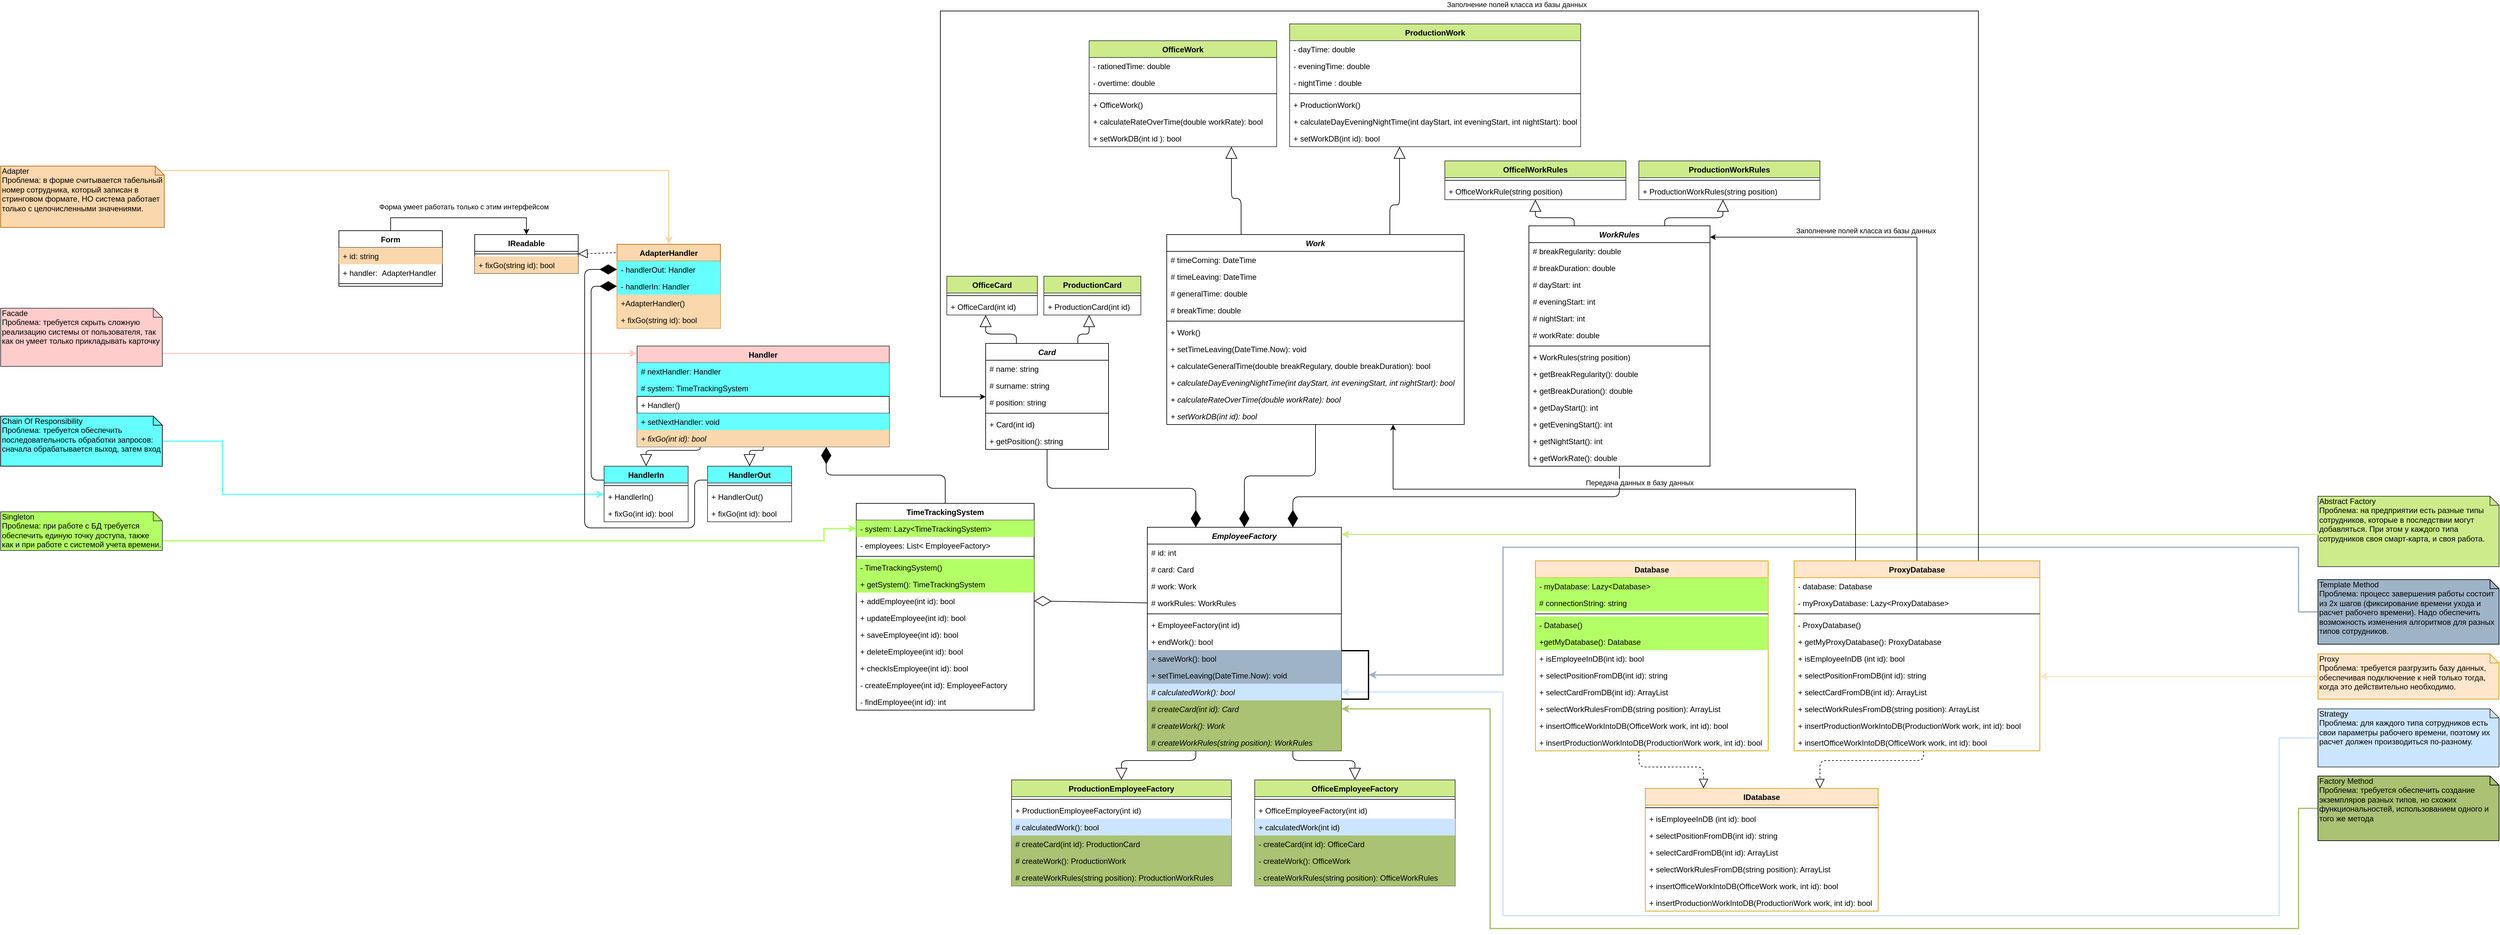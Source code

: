 <mxfile version="13.7.7"><diagram id="JQYgTVp2vuESeY-IVtMn" name="Диаграмма классов"><mxGraphModel dx="2484" dy="2351" grid="1" gridSize="10" guides="1" tooltips="1" connect="1" arrows="1" fold="1" page="1" pageScale="1" pageWidth="827" pageHeight="1169" math="0" shadow="0"><root><mxCell id="0"/><mxCell id="1" parent="0"/><mxCell id="w5vRvGvy39jPMmQE2_ef-4" value="" style="endArrow=diamondThin;endFill=0;endSize=24;html=1;exitX=0;exitY=0.5;exitDx=0;exitDy=0;entryX=1;entryY=0.5;entryDx=0;entryDy=0;" parent="1" source="agjJG2vFW52iPBeurt76-147" target="w5vRvGvy39jPMmQE2_ef-81" edge="1"><mxGeometry width="160" relative="1" as="geometry"><mxPoint x="1730" y="520" as="sourcePoint"/><mxPoint x="1560" y="710" as="targetPoint"/></mxGeometry></mxCell><mxCell id="w5vRvGvy39jPMmQE2_ef-39" value="" style="endArrow=diamondThin;endFill=1;endSize=24;html=1;exitX=0.5;exitY=1;exitDx=0;exitDy=0;entryX=0.5;entryY=0;entryDx=0;entryDy=0;edgeStyle=orthogonalEdgeStyle;" parent="1" source="w5vRvGvy39jPMmQE2_ef-15" target="agjJG2vFW52iPBeurt76-144" edge="1"><mxGeometry width="160" relative="1" as="geometry"><mxPoint x="1890" y="510" as="sourcePoint"/><mxPoint x="1650" y="520" as="targetPoint"/></mxGeometry></mxCell><mxCell id="w5vRvGvy39jPMmQE2_ef-40" value="" style="endArrow=diamondThin;endFill=1;endSize=24;html=1;exitX=0.5;exitY=1;exitDx=0;exitDy=0;entryX=0.75;entryY=0;entryDx=0;entryDy=0;edgeStyle=orthogonalEdgeStyle;" parent="1" source="w5vRvGvy39jPMmQE2_ef-63" target="agjJG2vFW52iPBeurt76-144" edge="1"><mxGeometry width="160" relative="1" as="geometry"><mxPoint x="1514" y="920" as="sourcePoint"/><mxPoint x="1770" y="861.143" as="targetPoint"/></mxGeometry></mxCell><mxCell id="agjJG2vFW52iPBeurt76-17" value="&lt;font color=&quot;#000000&quot;&gt;Форма умеет работать только с этим интерфейсом&lt;/font&gt;" style="edgeStyle=orthogonalEdgeStyle;rounded=0;orthogonalLoop=1;jettySize=auto;html=1;exitX=0.5;exitY=0;exitDx=0;exitDy=0;entryX=0.5;entryY=0;entryDx=0;entryDy=0;fontColor=#FFB570;" parent="1" source="agjJG2vFW52iPBeurt76-2" target="agjJG2vFW52iPBeurt76-6" edge="1"><mxGeometry x="0.04" y="17" relative="1" as="geometry"><mxPoint as="offset"/></mxGeometry></mxCell><mxCell id="w5vRvGvy39jPMmQE2_ef-59" value="" style="endArrow=diamondThin;endFill=1;endSize=24;html=1;exitX=0.5;exitY=1;exitDx=0;exitDy=0;entryX=0.25;entryY=0;entryDx=0;entryDy=0;edgeStyle=orthogonalEdgeStyle;" parent="1" source="w5vRvGvy39jPMmQE2_ef-97" target="agjJG2vFW52iPBeurt76-144" edge="1"><mxGeometry width="160" relative="1" as="geometry"><mxPoint x="2085" y="750" as="sourcePoint"/><mxPoint x="1618" y="500" as="targetPoint"/></mxGeometry></mxCell><mxCell id="agjJG2vFW52iPBeurt76-24" style="rounded=0;orthogonalLoop=1;jettySize=auto;html=1;exitX=0;exitY=0;exitDx=246;exitDy=7;exitPerimeter=0;entryX=0.5;entryY=0;entryDx=0;entryDy=0;fontColor=#000000;edgeStyle=orthogonalEdgeStyle;strokeColor=#FAD7AC;strokeWidth=2;" parent="1" source="agjJG2vFW52iPBeurt76-1" target="agjJG2vFW52iPBeurt76-12" edge="1"><mxGeometry relative="1" as="geometry"/></mxCell><mxCell id="agjJG2vFW52iPBeurt76-1" value="Adapter&lt;br&gt;Проблема: в форме считывается табельный номер сотрудника, который записан в стринговом формате, НО система работает только с целочисленными значениями." style="shape=note;whiteSpace=wrap;html=1;size=14;verticalAlign=top;align=left;spacingTop=-6;strokeColor=#b46504;fillColor=#FAD7AC;" parent="1" vertex="1"><mxGeometry x="-133" y="-10" width="253" height="95" as="geometry"/></mxCell><mxCell id="agjJG2vFW52iPBeurt76-20" value="" style="endArrow=block;dashed=1;endFill=0;endSize=12;html=1;fontColor=#000000;entryX=1;entryY=0.5;entryDx=0;entryDy=0;exitX=-0.012;exitY=0.1;exitDx=0;exitDy=0;exitPerimeter=0;" parent="1" source="agjJG2vFW52iPBeurt76-12" target="agjJG2vFW52iPBeurt76-6" edge="1"><mxGeometry width="160" relative="1" as="geometry"><mxPoint x="1020" y="350" as="sourcePoint"/><mxPoint x="1180" y="350" as="targetPoint"/></mxGeometry></mxCell><mxCell id="agjJG2vFW52iPBeurt76-12" value="AdapterHandler" style="swimlane;fontStyle=1;align=center;verticalAlign=top;childLayout=stackLayout;horizontal=1;startSize=26;horizontalStack=0;resizeParent=1;resizeParentMax=0;resizeLast=0;collapsible=1;marginBottom=0;fillColor=#fad7ac;strokeColor=#b46504;" parent="1" vertex="1"><mxGeometry x="820" y="111" width="160" height="130" as="geometry"/></mxCell><mxCell id="_-qlE5zB2TxmJnZFRpND-39" value="- handlerOut: Handler" style="text;align=left;verticalAlign=top;spacingLeft=4;spacingRight=4;overflow=hidden;rotatable=0;points=[[0,0.5],[1,0.5]];portConstraint=eastwest;fillColor=#66FFFF;" vertex="1" parent="agjJG2vFW52iPBeurt76-12"><mxGeometry y="26" width="160" height="26" as="geometry"/></mxCell><mxCell id="agjJG2vFW52iPBeurt76-18" value="- handlerIn: Handler" style="text;align=left;verticalAlign=top;spacingLeft=4;spacingRight=4;overflow=hidden;rotatable=0;points=[[0,0.5],[1,0.5]];portConstraint=eastwest;fillColor=#66FFFF;" parent="agjJG2vFW52iPBeurt76-12" vertex="1"><mxGeometry y="52" width="160" height="26" as="geometry"/></mxCell><mxCell id="_-qlE5zB2TxmJnZFRpND-38" value="+AdapterHandler()" style="text;fillColor=#fad7ac;align=left;verticalAlign=top;spacingLeft=4;spacingRight=4;overflow=hidden;rotatable=0;points=[[0,0.5],[1,0.5]];portConstraint=eastwest;" vertex="1" parent="agjJG2vFW52iPBeurt76-12"><mxGeometry y="78" width="160" height="26" as="geometry"/></mxCell><mxCell id="_-qlE5zB2TxmJnZFRpND-11" value="+ fixGo(string id): bool" style="text;fillColor=#fad7ac;align=left;verticalAlign=top;spacingLeft=4;spacingRight=4;overflow=hidden;rotatable=0;points=[[0,0.5],[1,0.5]];portConstraint=eastwest;" vertex="1" parent="agjJG2vFW52iPBeurt76-12"><mxGeometry y="104" width="160" height="26" as="geometry"/></mxCell><mxCell id="agjJG2vFW52iPBeurt76-26" value="Abstract Factory&lt;br&gt;Проблема: на предприятии есть разные типы сотрудников, которые в последствии могут добавляться. При этом у каждого типа сотрудников своя смарт-карта, и своя работа." style="shape=note;whiteSpace=wrap;html=1;size=14;verticalAlign=top;align=left;spacingTop=-6;strokeColor=#36393d;fillColor=#CDEB8B;" parent="1" vertex="1"><mxGeometry x="3450" y="501" width="280" height="109" as="geometry"/></mxCell><mxCell id="agjJG2vFW52iPBeurt76-184" value="" style="endArrow=block;endSize=16;endFill=0;html=1;fontColor=#000000;exitX=0.25;exitY=0;exitDx=0;exitDy=0;edgeStyle=orthogonalEdgeStyle;" parent="1" source="w5vRvGvy39jPMmQE2_ef-97" target="agjJG2vFW52iPBeurt76-172" edge="1"><mxGeometry width="160" relative="1" as="geometry"><mxPoint x="1530" y="300" as="sourcePoint"/><mxPoint x="1400" y="206" as="targetPoint"/><Array as="points"><mxPoint x="1437" y="250"/><mxPoint x="1390" y="250"/></Array></mxGeometry></mxCell><mxCell id="agjJG2vFW52iPBeurt76-185" value="" style="endArrow=block;endSize=16;endFill=0;html=1;fontColor=#000000;exitX=0.75;exitY=0;exitDx=0;exitDy=0;edgeStyle=orthogonalEdgeStyle;" parent="1" source="w5vRvGvy39jPMmQE2_ef-97" target="agjJG2vFW52iPBeurt76-181" edge="1"><mxGeometry width="160" relative="1" as="geometry"><mxPoint x="1352.5" y="250" as="sourcePoint"/><mxPoint x="1550" y="206" as="targetPoint"/><Array as="points"><mxPoint x="1550" y="250"/></Array></mxGeometry></mxCell><mxCell id="agjJG2vFW52iPBeurt76-234" value="" style="endArrow=block;endSize=16;endFill=0;html=1;fontColor=#000000;exitX=0.25;exitY=0;exitDx=0;exitDy=0;edgeStyle=orthogonalEdgeStyle;" parent="1" source="w5vRvGvy39jPMmQE2_ef-15" target="agjJG2vFW52iPBeurt76-207" edge="1"><mxGeometry width="160" relative="1" as="geometry"><mxPoint x="1950" y="170" as="sourcePoint"/><mxPoint x="1760.0" y="120" as="targetPoint"/><Array as="points"><mxPoint x="1785" y="40"/><mxPoint x="1770" y="40"/></Array></mxGeometry></mxCell><mxCell id="agjJG2vFW52iPBeurt76-235" value="" style="endArrow=block;endSize=16;endFill=0;html=1;fontColor=#000000;exitX=0.75;exitY=0;exitDx=0;exitDy=0;edgeStyle=orthogonalEdgeStyle;" parent="1" source="w5vRvGvy39jPMmQE2_ef-15" target="agjJG2vFW52iPBeurt76-231" edge="1"><mxGeometry width="160" relative="1" as="geometry"><mxPoint x="1847" y="182" as="sourcePoint"/><mxPoint x="1980" y="120" as="targetPoint"/><Array as="points"><mxPoint x="2015" y="50"/><mxPoint x="2030" y="50"/></Array></mxGeometry></mxCell><mxCell id="agjJG2vFW52iPBeurt76-257" value="" style="endArrow=block;endSize=16;endFill=0;html=1;exitX=0.25;exitY=0;exitDx=0;exitDy=0;edgeStyle=orthogonalEdgeStyle;" parent="1" source="w5vRvGvy39jPMmQE2_ef-63" target="agjJG2vFW52iPBeurt76-241" edge="1"><mxGeometry width="160" relative="1" as="geometry"><mxPoint x="2740" y="-16.0" as="sourcePoint"/><mxPoint x="2209.04" y="68.988" as="targetPoint"/><Array as="points"><mxPoint x="2300" y="70"/><mxPoint x="2240" y="70"/></Array></mxGeometry></mxCell><mxCell id="agjJG2vFW52iPBeurt76-260" value="" style="endArrow=block;endSize=16;endFill=0;html=1;fontColor=#000000;entryX=0.5;entryY=0;entryDx=0;entryDy=0;edgeStyle=orthogonalEdgeStyle;exitX=0.25;exitY=1;exitDx=0;exitDy=0;" parent="1" source="agjJG2vFW52iPBeurt76-144" target="agjJG2vFW52iPBeurt76-31" edge="1"><mxGeometry width="160" relative="1" as="geometry"><mxPoint x="1700" y="920" as="sourcePoint"/><mxPoint x="1990" y="830" as="targetPoint"/><Array as="points"><mxPoint x="1715" y="910"/><mxPoint x="1600" y="910"/></Array></mxGeometry></mxCell><mxCell id="agjJG2vFW52iPBeurt76-261" value="" style="endArrow=block;endSize=16;endFill=0;html=1;fontColor=#000000;entryX=0.5;entryY=0;entryDx=0;entryDy=0;edgeStyle=orthogonalEdgeStyle;exitX=0.75;exitY=1;exitDx=0;exitDy=0;" parent="1" source="agjJG2vFW52iPBeurt76-144" target="agjJG2vFW52iPBeurt76-41" edge="1"><mxGeometry width="160" relative="1" as="geometry"><mxPoint x="1850" y="910" as="sourcePoint"/><mxPoint x="1642.5" y="944" as="targetPoint"/><Array as="points"><mxPoint x="1865" y="910"/><mxPoint x="1961" y="910"/></Array></mxGeometry></mxCell><mxCell id="uJDktvZj5HnVMsbM9JSd-22" style="edgeStyle=orthogonalEdgeStyle;rounded=0;orthogonalLoop=1;jettySize=auto;html=1;entryX=0;entryY=0.5;entryDx=0;entryDy=0;strokeColor=#B3FF66;strokeWidth=2;" parent="1" source="agjJG2vFW52iPBeurt76-263" target="w5vRvGvy39jPMmQE2_ef-78" edge="1"><mxGeometry relative="1" as="geometry"><mxPoint x="900" y="610" as="sourcePoint"/><Array as="points"><mxPoint x="1140" y="570"/><mxPoint x="1140" y="551"/></Array></mxGeometry></mxCell><mxCell id="agjJG2vFW52iPBeurt76-263" value="Singleton&lt;br&gt;Проблема: при работе с БД требуется обеспечить единую точку доступа, также как и при работе с системой учета времени." style="shape=note;whiteSpace=wrap;html=1;size=14;verticalAlign=top;align=left;spacingTop=-6;rounded=0;shadow=0;glass=0;sketch=0;strokeColor=#36393d;fillColor=#B3FF66;" parent="1" vertex="1"><mxGeometry x="-133" y="525" width="250" height="60" as="geometry"/></mxCell><mxCell id="agjJG2vFW52iPBeurt76-265" style="edgeStyle=orthogonalEdgeStyle;rounded=0;orthogonalLoop=1;jettySize=auto;html=1;exitX=0;exitY=0.5;exitDx=0;exitDy=0;exitPerimeter=0;fontColor=#000000;entryX=1;entryY=0.5;entryDx=0;entryDy=0;strokeColor=#A9C273;strokeWidth=2;" parent="1" source="agjJG2vFW52iPBeurt76-264" target="agjJG2vFW52iPBeurt76-153" edge="1"><mxGeometry relative="1" as="geometry"><mxPoint x="1990" y="850" as="targetPoint"/><Array as="points"><mxPoint x="3420" y="984"/><mxPoint x="3420" y="1170"/><mxPoint x="2170" y="1170"/><mxPoint x="2170" y="830"/></Array></mxGeometry></mxCell><mxCell id="agjJG2vFW52iPBeurt76-264" value="Factory Method&lt;br&gt;Проблема: требуется обеспечить создание экземпляров разных типов, но схожих функциональностей, использованием одного и того же метода" style="shape=note;whiteSpace=wrap;html=1;size=14;verticalAlign=top;align=left;spacingTop=-6;rounded=0;shadow=0;glass=0;sketch=0;gradientColor=none;fontColor=#000000;fillColor=#A9C273;" parent="1" vertex="1"><mxGeometry x="3450" y="934" width="280" height="100" as="geometry"/></mxCell><mxCell id="agjJG2vFW52iPBeurt76-279" style="edgeStyle=orthogonalEdgeStyle;rounded=0;orthogonalLoop=1;jettySize=auto;html=1;exitX=0;exitY=0.5;exitDx=0;exitDy=0;exitPerimeter=0;entryX=1;entryY=0.5;entryDx=0;entryDy=0;fontColor=#000000;strokeColor=#CCE5FF;strokeWidth=2;" parent="1" source="agjJG2vFW52iPBeurt76-278" target="agjJG2vFW52iPBeurt76-151" edge="1"><mxGeometry relative="1" as="geometry"><Array as="points"><mxPoint x="3390" y="875"/><mxPoint x="3390" y="1150"/><mxPoint x="2190" y="1150"/><mxPoint x="2190" y="804"/></Array></mxGeometry></mxCell><mxCell id="agjJG2vFW52iPBeurt76-278" value="Strategy&lt;br&gt;Проблема: для каждого типа сотрудников есть свои параметры рабочего времени, поэтому их расчет должен производиться по-разному." style="shape=note;whiteSpace=wrap;html=1;size=14;verticalAlign=top;align=left;spacingTop=-6;rounded=0;shadow=0;glass=0;sketch=0;strokeColor=#36393d;fillColor=#CCE5FF;" parent="1" vertex="1"><mxGeometry x="3450" y="830" width="280" height="90" as="geometry"/></mxCell><mxCell id="agjJG2vFW52iPBeurt76-283" style="edgeStyle=orthogonalEdgeStyle;rounded=0;orthogonalLoop=1;jettySize=auto;html=1;entryX=0;entryY=0.5;entryDx=0;entryDy=0;entryPerimeter=0;fontColor=#9FB3C7;strokeColor=#9FB3C7;strokeWidth=2;" parent="1" source="agjJG2vFW52iPBeurt76-281" target="agjJG2vFW52iPBeurt76-282" edge="1"><mxGeometry relative="1" as="geometry"><Array as="points"><mxPoint x="3420" y="680"/><mxPoint x="3420" y="580"/><mxPoint x="2190" y="580"/><mxPoint x="2190" y="778"/></Array></mxGeometry></mxCell><mxCell id="agjJG2vFW52iPBeurt76-281" value="Template Method&lt;br&gt;Проблема: процесс завершения работы состоит из 2х шагов (фиксирование времени ухода и расчет рабочего времени). Надо обеспечить возможность изменения алгоритмов для разных типов сотрудников." style="shape=note;whiteSpace=wrap;html=1;size=14;verticalAlign=top;align=left;spacingTop=-6;rounded=0;shadow=0;glass=0;sketch=0;gradientColor=none;fontColor=#000000;fillColor=#9FB3C7;" parent="1" vertex="1"><mxGeometry x="3450" y="630" width="280" height="100" as="geometry"/></mxCell><mxCell id="agjJG2vFW52iPBeurt76-282" value="" style="strokeWidth=2;html=1;shape=mxgraph.flowchart.annotation_1;align=left;pointerEvents=1;rounded=0;shadow=0;glass=0;sketch=0;gradientColor=none;fontColor=#9FB3C7;direction=west;fillColor=#9FB3C7;" parent="1" vertex="1"><mxGeometry x="1940" y="740" width="42" height="75" as="geometry"/></mxCell><mxCell id="agjJG2vFW52iPBeurt76-285" style="edgeStyle=orthogonalEdgeStyle;rounded=0;orthogonalLoop=1;jettySize=auto;html=1;fontColor=#000000;strokeColor=#FFCCCC;strokeWidth=2;" parent="1" target="w5vRvGvy39jPMmQE2_ef-73" edge="1"><mxGeometry relative="1" as="geometry"><mxPoint x="117" y="280" as="sourcePoint"/><Array as="points"><mxPoint x="117" y="280"/></Array></mxGeometry></mxCell><mxCell id="agjJG2vFW52iPBeurt76-284" value="Facade&lt;br&gt;Проблема: требуется скрыть сложную реализацию системы от пользователя, так как он умеет только прикладывать карточку" style="shape=note;whiteSpace=wrap;html=1;size=14;verticalAlign=top;align=left;spacingTop=-6;rounded=0;shadow=0;glass=0;sketch=0;strokeColor=#36393d;fillColor=#FFCCCC;" parent="1" vertex="1"><mxGeometry x="-133" y="210" width="250" height="90" as="geometry"/></mxCell><mxCell id="agjJG2vFW52iPBeurt76-300" style="edgeStyle=orthogonalEdgeStyle;rounded=0;orthogonalLoop=1;jettySize=auto;html=1;fontColor=#000000;strokeColor=#66FFFF;strokeWidth=2;" parent="1" source="agjJG2vFW52iPBeurt76-297" target="agjJG2vFW52iPBeurt76-286" edge="1"><mxGeometry relative="1" as="geometry"><mxPoint x="530" y="320" as="targetPoint"/><Array as="points"><mxPoint x="210" y="416"/><mxPoint x="210" y="498"/></Array><mxPoint x="170" y="447" as="sourcePoint"/></mxGeometry></mxCell><mxCell id="agjJG2vFW52iPBeurt76-297" value="Chain Of Responsibility&lt;br&gt;Проблема: требуется обеспечить последовательность обработки запросов: сначала обрабатывается выход, затем вход&lt;br&gt;" style="shape=note;whiteSpace=wrap;html=1;size=14;verticalAlign=top;align=left;spacingTop=-6;rounded=0;shadow=0;glass=0;sketch=0;gradientColor=none;fontColor=#000000;fillColor=#66FFFF;" parent="1" vertex="1"><mxGeometry x="-133" y="377" width="250" height="77.5" as="geometry"/></mxCell><mxCell id="agjJG2vFW52iPBeurt76-298" value="" style="endArrow=block;endSize=16;endFill=0;html=1;fontColor=#000000;entryX=0.5;entryY=0;entryDx=0;entryDy=0;exitX=0.25;exitY=1;exitDx=0;exitDy=0;edgeStyle=orthogonalEdgeStyle;" parent="1" source="w5vRvGvy39jPMmQE2_ef-73" target="agjJG2vFW52iPBeurt76-286" edge="1"><mxGeometry width="160" relative="1" as="geometry"><mxPoint x="720" y="360" as="sourcePoint"/><mxPoint x="830" y="470" as="targetPoint"/><Array as="points"><mxPoint x="948" y="430"/><mxPoint x="865" y="430"/></Array></mxGeometry></mxCell><mxCell id="agjJG2vFW52iPBeurt76-299" value="" style="endArrow=block;endSize=16;endFill=0;html=1;fontColor=#000000;exitX=0.5;exitY=1;exitDx=0;exitDy=0;entryX=0.5;entryY=0;entryDx=0;entryDy=0;edgeStyle=orthogonalEdgeStyle;" parent="1" source="w5vRvGvy39jPMmQE2_ef-73" target="agjJG2vFW52iPBeurt76-290" edge="1"><mxGeometry width="160" relative="1" as="geometry"><mxPoint x="812.73" y="387.67" as="sourcePoint"/><mxPoint x="720" y="510" as="targetPoint"/><Array as="points"><mxPoint x="1045" y="430"/><mxPoint x="1005" y="430"/></Array></mxGeometry></mxCell><mxCell id="uJDktvZj5HnVMsbM9JSd-23" value="" style="endArrow=block;dashed=1;endFill=0;endSize=12;html=1;entryX=0.25;entryY=0;entryDx=0;entryDy=0;edgeStyle=orthogonalEdgeStyle;" parent="1" source="uJDktvZj5HnVMsbM9JSd-30" target="uJDktvZj5HnVMsbM9JSd-13" edge="1"><mxGeometry width="160" relative="1" as="geometry"><mxPoint x="2510" y="560" as="sourcePoint"/><mxPoint x="2460" y="719" as="targetPoint"/><Array as="points"><mxPoint x="2400" y="920"/><mxPoint x="2500" y="920"/></Array></mxGeometry></mxCell><mxCell id="uJDktvZj5HnVMsbM9JSd-24" value="" style="endArrow=block;dashed=1;endFill=0;endSize=12;html=1;entryX=0.75;entryY=0;entryDx=0;entryDy=0;edgeStyle=orthogonalEdgeStyle;" parent="1" source="_-qlE5zB2TxmJnZFRpND-22" target="uJDktvZj5HnVMsbM9JSd-13" edge="1"><mxGeometry width="160" relative="1" as="geometry"><mxPoint x="2890" y="940" as="sourcePoint"/><mxPoint x="2830" y="779" as="targetPoint"/><Array as="points"><mxPoint x="2840" y="910"/><mxPoint x="2680" y="910"/></Array></mxGeometry></mxCell><mxCell id="_-qlE5zB2TxmJnZFRpND-47" style="edgeStyle=orthogonalEdgeStyle;rounded=0;orthogonalLoop=1;jettySize=auto;html=1;strokeColor=#FFE6CC;strokeWidth=2;" edge="1" parent="1" source="uJDktvZj5HnVMsbM9JSd-31" target="uJDktvZj5HnVMsbM9JSd-9"><mxGeometry relative="1" as="geometry"><Array as="points"><mxPoint x="3130" y="780"/><mxPoint x="3130" y="780"/></Array></mxGeometry></mxCell><mxCell id="uJDktvZj5HnVMsbM9JSd-31" value="Proxy&lt;br&gt;Проблема: требуется разгрузить базу данных, обеспечивая подключение к ней только тогда, когда это действительно необходимо." style="shape=note;whiteSpace=wrap;html=1;size=14;verticalAlign=top;align=left;spacingTop=-6;strokeColor=#d79b00;fillColor=#FFE6CC;" parent="1" vertex="1"><mxGeometry x="3450" y="745" width="280" height="70" as="geometry"/></mxCell><mxCell id="agjJG2vFW52iPBeurt76-144" value="EmployeeFactory" style="swimlane;fontStyle=3;align=center;verticalAlign=top;childLayout=stackLayout;horizontal=1;startSize=26;horizontalStack=0;resizeParent=1;resizeParentMax=0;resizeLast=0;collapsible=1;marginBottom=0;" parent="1" vertex="1"><mxGeometry x="1640" y="549" width="300" height="346" as="geometry"/></mxCell><mxCell id="uJDktvZj5HnVMsbM9JSd-17" value="# id: int" style="text;strokeColor=none;fillColor=none;align=left;verticalAlign=top;spacingLeft=4;spacingRight=4;overflow=hidden;rotatable=0;points=[[0,0.5],[1,0.5]];portConstraint=eastwest;" parent="agjJG2vFW52iPBeurt76-144" vertex="1"><mxGeometry y="26" width="300" height="26" as="geometry"/></mxCell><mxCell id="agjJG2vFW52iPBeurt76-145" value="# card: Card" style="text;strokeColor=none;fillColor=none;align=left;verticalAlign=top;spacingLeft=4;spacingRight=4;overflow=hidden;rotatable=0;points=[[0,0.5],[1,0.5]];portConstraint=eastwest;" parent="agjJG2vFW52iPBeurt76-144" vertex="1"><mxGeometry y="52" width="300" height="26" as="geometry"/></mxCell><mxCell id="agjJG2vFW52iPBeurt76-146" value="# work: Work" style="text;strokeColor=none;fillColor=none;align=left;verticalAlign=top;spacingLeft=4;spacingRight=4;overflow=hidden;rotatable=0;points=[[0,0.5],[1,0.5]];portConstraint=eastwest;" parent="agjJG2vFW52iPBeurt76-144" vertex="1"><mxGeometry y="78" width="300" height="26" as="geometry"/></mxCell><mxCell id="agjJG2vFW52iPBeurt76-147" value="# workRules: WorkRules" style="text;strokeColor=none;fillColor=none;align=left;verticalAlign=top;spacingLeft=4;spacingRight=4;overflow=hidden;rotatable=0;points=[[0,0.5],[1,0.5]];portConstraint=eastwest;" parent="agjJG2vFW52iPBeurt76-144" vertex="1"><mxGeometry y="104" width="300" height="26" as="geometry"/></mxCell><mxCell id="agjJG2vFW52iPBeurt76-148" value="" style="line;strokeWidth=1;fillColor=none;align=left;verticalAlign=middle;spacingTop=-1;spacingLeft=3;spacingRight=3;rotatable=0;labelPosition=right;points=[];portConstraint=eastwest;" parent="agjJG2vFW52iPBeurt76-144" vertex="1"><mxGeometry y="130" width="300" height="8" as="geometry"/></mxCell><mxCell id="uJDktvZj5HnVMsbM9JSd-53" value="+ EmployeeFactory(int id)" style="text;strokeColor=none;fillColor=none;align=left;verticalAlign=top;spacingLeft=4;spacingRight=4;overflow=hidden;rotatable=0;points=[[0,0.5],[1,0.5]];portConstraint=eastwest;" parent="agjJG2vFW52iPBeurt76-144" vertex="1"><mxGeometry y="138" width="300" height="26" as="geometry"/></mxCell><mxCell id="agjJG2vFW52iPBeurt76-150" value="+ endWork(): bool" style="text;strokeColor=none;fillColor=none;align=left;verticalAlign=top;spacingLeft=4;spacingRight=4;overflow=hidden;rotatable=0;points=[[0,0.5],[1,0.5]];portConstraint=eastwest;fontStyle=0" parent="agjJG2vFW52iPBeurt76-144" vertex="1"><mxGeometry y="164" width="300" height="26" as="geometry"/></mxCell><mxCell id="agjJG2vFW52iPBeurt76-152" value="+ saveWork(): bool" style="text;align=left;verticalAlign=top;spacingLeft=4;spacingRight=4;overflow=hidden;rotatable=0;points=[[0,0.5],[1,0.5]];portConstraint=eastwest;fillColor=#9FB3C7;" parent="agjJG2vFW52iPBeurt76-144" vertex="1"><mxGeometry y="190" width="300" height="26" as="geometry"/></mxCell><mxCell id="agjJG2vFW52iPBeurt76-280" value="+ setTimeLeaving(DateTime.Now): void" style="text;strokeColor=none;align=left;verticalAlign=top;spacingLeft=4;spacingRight=4;overflow=hidden;rotatable=0;points=[[0,0.5],[1,0.5]];portConstraint=eastwest;fontStyle=0;fillColor=#9FB3C7;" parent="agjJG2vFW52iPBeurt76-144" vertex="1"><mxGeometry y="216" width="300" height="26" as="geometry"/></mxCell><mxCell id="agjJG2vFW52iPBeurt76-151" value="# calculatedWork(): bool" style="text;fillColor=#cce5ff;align=left;verticalAlign=top;spacingLeft=4;spacingRight=4;overflow=hidden;rotatable=0;points=[[0,0.5],[1,0.5]];portConstraint=eastwest;fontStyle=2;" parent="agjJG2vFW52iPBeurt76-144" vertex="1"><mxGeometry y="242" width="300" height="26" as="geometry"/></mxCell><mxCell id="agjJG2vFW52iPBeurt76-153" value="# createCard(int id): Card" style="text;align=left;verticalAlign=top;spacingLeft=4;spacingRight=4;overflow=hidden;rotatable=0;points=[[0,0.5],[1,0.5]];portConstraint=eastwest;fontStyle=2;fillColor=#A9C273;" parent="agjJG2vFW52iPBeurt76-144" vertex="1"><mxGeometry y="268" width="300" height="26" as="geometry"/></mxCell><mxCell id="agjJG2vFW52iPBeurt76-154" value="# createWork(): Work" style="text;align=left;verticalAlign=top;spacingLeft=4;spacingRight=4;overflow=hidden;rotatable=0;points=[[0,0.5],[1,0.5]];portConstraint=eastwest;fontStyle=2;fillColor=#A9C273;" parent="agjJG2vFW52iPBeurt76-144" vertex="1"><mxGeometry y="294" width="300" height="26" as="geometry"/></mxCell><mxCell id="w5vRvGvy39jPMmQE2_ef-38" value="# createWorkRules(string position): WorkRules" style="text;align=left;verticalAlign=top;spacingLeft=4;spacingRight=4;overflow=hidden;rotatable=0;points=[[0,0.5],[1,0.5]];portConstraint=eastwest;fontStyle=2;fillColor=#A9C273;" parent="agjJG2vFW52iPBeurt76-144" vertex="1"><mxGeometry y="320" width="300" height="26" as="geometry"/></mxCell><mxCell id="agjJG2vFW52iPBeurt76-256" value="" style="endArrow=block;endSize=16;endFill=0;html=1;exitX=0.75;exitY=0;exitDx=0;exitDy=0;edgeStyle=orthogonalEdgeStyle;" parent="1" source="w5vRvGvy39jPMmQE2_ef-63" target="agjJG2vFW52iPBeurt76-251" edge="1"><mxGeometry width="160" relative="1" as="geometry"><mxPoint x="2730" y="-26.0" as="sourcePoint"/><mxPoint x="2520" y="171.5" as="targetPoint"/><Array as="points"><mxPoint x="2440" y="70"/><mxPoint x="2530" y="70"/></Array></mxGeometry></mxCell><mxCell id="agjJG2vFW52iPBeurt76-31" value="ProductionEmployeeFactory" style="swimlane;fontStyle=1;align=center;verticalAlign=top;childLayout=stackLayout;horizontal=1;startSize=26;horizontalStack=0;resizeParent=1;resizeParentMax=0;resizeLast=0;collapsible=1;marginBottom=0;fillColor=#cdeb8b;strokeColor=#36393d;" parent="1" vertex="1"><mxGeometry x="1430" y="940" width="340" height="164" as="geometry"/></mxCell><mxCell id="agjJG2vFW52iPBeurt76-34" value="" style="line;strokeWidth=1;fillColor=none;align=left;verticalAlign=middle;spacingTop=-1;spacingLeft=3;spacingRight=3;rotatable=0;labelPosition=right;points=[];portConstraint=eastwest;" parent="agjJG2vFW52iPBeurt76-31" vertex="1"><mxGeometry y="26" width="340" height="8" as="geometry"/></mxCell><mxCell id="agjJG2vFW52iPBeurt76-35" value="+ ProductionEmployeeFactory(int id)" style="text;strokeColor=none;fillColor=none;align=left;verticalAlign=top;spacingLeft=4;spacingRight=4;overflow=hidden;rotatable=0;points=[[0,0.5],[1,0.5]];portConstraint=eastwest;" parent="agjJG2vFW52iPBeurt76-31" vertex="1"><mxGeometry y="34" width="340" height="26" as="geometry"/></mxCell><mxCell id="agjJG2vFW52iPBeurt76-277" value="# calculatedWork(): bool" style="text;fillColor=#cce5ff;align=left;verticalAlign=top;spacingLeft=4;spacingRight=4;overflow=hidden;rotatable=0;points=[[0,0.5],[1,0.5]];portConstraint=eastwest;fontStyle=0" parent="agjJG2vFW52iPBeurt76-31" vertex="1"><mxGeometry y="60" width="340" height="26" as="geometry"/></mxCell><mxCell id="agjJG2vFW52iPBeurt76-39" value="# createCard(int id): ProductionCard" style="text;align=left;verticalAlign=top;spacingLeft=4;spacingRight=4;overflow=hidden;rotatable=0;points=[[0,0.5],[1,0.5]];portConstraint=eastwest;fillColor=#A9C273;" parent="agjJG2vFW52iPBeurt76-31" vertex="1"><mxGeometry y="86" width="340" height="26" as="geometry"/></mxCell><mxCell id="agjJG2vFW52iPBeurt76-40" value="# createWork(): ProductionWork" style="text;align=left;verticalAlign=top;spacingLeft=4;spacingRight=4;overflow=hidden;rotatable=0;points=[[0,0.5],[1,0.5]];portConstraint=eastwest;fillColor=#A9C273;" parent="agjJG2vFW52iPBeurt76-31" vertex="1"><mxGeometry y="112" width="340" height="26" as="geometry"/></mxCell><mxCell id="agjJG2vFW52iPBeurt76-259" value="# createWorkRules(string position): ProductionWorkRules" style="text;align=left;verticalAlign=top;spacingLeft=4;spacingRight=4;overflow=hidden;rotatable=0;points=[[0,0.5],[1,0.5]];portConstraint=eastwest;fontStyle=0;fillColor=#A9C273;" parent="agjJG2vFW52iPBeurt76-31" vertex="1"><mxGeometry y="138" width="340" height="26" as="geometry"/></mxCell><mxCell id="agjJG2vFW52iPBeurt76-41" value="OfficeEmployeeFactory" style="swimlane;fontStyle=1;align=center;verticalAlign=top;childLayout=stackLayout;horizontal=1;startSize=26;horizontalStack=0;resizeParent=1;resizeParentMax=0;resizeLast=0;collapsible=1;marginBottom=0;fillColor=#cdeb8b;strokeColor=#36393d;" parent="1" vertex="1"><mxGeometry x="1806" y="940" width="310" height="164" as="geometry"/></mxCell><mxCell id="agjJG2vFW52iPBeurt76-44" value="" style="line;strokeWidth=1;fillColor=none;align=left;verticalAlign=middle;spacingTop=-1;spacingLeft=3;spacingRight=3;rotatable=0;labelPosition=right;points=[];portConstraint=eastwest;" parent="agjJG2vFW52iPBeurt76-41" vertex="1"><mxGeometry y="26" width="310" height="8" as="geometry"/></mxCell><mxCell id="agjJG2vFW52iPBeurt76-45" value="+ OfficeEmployeeFactory(int id)" style="text;strokeColor=none;fillColor=none;align=left;verticalAlign=top;spacingLeft=4;spacingRight=4;overflow=hidden;rotatable=0;points=[[0,0.5],[1,0.5]];portConstraint=eastwest;" parent="agjJG2vFW52iPBeurt76-41" vertex="1"><mxGeometry y="34" width="310" height="26" as="geometry"/></mxCell><mxCell id="agjJG2vFW52iPBeurt76-276" value="+ calculatedWork(int id)" style="text;fillColor=#cce5ff;align=left;verticalAlign=top;spacingLeft=4;spacingRight=4;overflow=hidden;rotatable=0;points=[[0,0.5],[1,0.5]];portConstraint=eastwest;fontStyle=0" parent="agjJG2vFW52iPBeurt76-41" vertex="1"><mxGeometry y="60" width="310" height="26" as="geometry"/></mxCell><mxCell id="agjJG2vFW52iPBeurt76-49" value="- createCard(int id): OfficeCard" style="text;align=left;verticalAlign=top;spacingLeft=4;spacingRight=4;overflow=hidden;rotatable=0;points=[[0,0.5],[1,0.5]];portConstraint=eastwest;fillColor=#A9C273;" parent="agjJG2vFW52iPBeurt76-41" vertex="1"><mxGeometry y="86" width="310" height="26" as="geometry"/></mxCell><mxCell id="agjJG2vFW52iPBeurt76-50" value="- createWork(): OfficeWork" style="text;align=left;verticalAlign=top;spacingLeft=4;spacingRight=4;overflow=hidden;rotatable=0;points=[[0,0.5],[1,0.5]];portConstraint=eastwest;fillColor=#A9C273;" parent="agjJG2vFW52iPBeurt76-41" vertex="1"><mxGeometry y="112" width="310" height="26" as="geometry"/></mxCell><mxCell id="agjJG2vFW52iPBeurt76-258" value="- createWorkRules(string position): OfficeWorkRules" style="text;align=left;verticalAlign=top;spacingLeft=4;spacingRight=4;overflow=hidden;rotatable=0;points=[[0,0.5],[1,0.5]];portConstraint=eastwest;fontStyle=0;fillColor=#A9C273;" parent="agjJG2vFW52iPBeurt76-41" vertex="1"><mxGeometry y="138" width="310" height="26" as="geometry"/></mxCell><mxCell id="w5vRvGvy39jPMmQE2_ef-97" value="Card" style="swimlane;fontStyle=3;align=center;verticalAlign=top;childLayout=stackLayout;horizontal=1;startSize=26;horizontalStack=0;resizeParent=1;resizeParentMax=0;resizeLast=0;collapsible=1;marginBottom=0;" parent="1" vertex="1"><mxGeometry x="1390" y="264.5" width="190" height="164" as="geometry"/></mxCell><mxCell id="w5vRvGvy39jPMmQE2_ef-99" value="# name: string" style="text;strokeColor=none;fillColor=none;align=left;verticalAlign=top;spacingLeft=4;spacingRight=4;overflow=hidden;rotatable=0;points=[[0,0.5],[1,0.5]];portConstraint=eastwest;" parent="w5vRvGvy39jPMmQE2_ef-97" vertex="1"><mxGeometry y="26" width="190" height="26" as="geometry"/></mxCell><mxCell id="w5vRvGvy39jPMmQE2_ef-100" value="# surname: string" style="text;strokeColor=none;fillColor=none;align=left;verticalAlign=top;spacingLeft=4;spacingRight=4;overflow=hidden;rotatable=0;points=[[0,0.5],[1,0.5]];portConstraint=eastwest;" parent="w5vRvGvy39jPMmQE2_ef-97" vertex="1"><mxGeometry y="52" width="190" height="26" as="geometry"/></mxCell><mxCell id="w5vRvGvy39jPMmQE2_ef-101" value="# position: string" style="text;strokeColor=none;fillColor=none;align=left;verticalAlign=top;spacingLeft=4;spacingRight=4;overflow=hidden;rotatable=0;points=[[0,0.5],[1,0.5]];portConstraint=eastwest;" parent="w5vRvGvy39jPMmQE2_ef-97" vertex="1"><mxGeometry y="78" width="190" height="26" as="geometry"/></mxCell><mxCell id="w5vRvGvy39jPMmQE2_ef-102" value="" style="line;strokeWidth=1;fillColor=none;align=left;verticalAlign=middle;spacingTop=-1;spacingLeft=3;spacingRight=3;rotatable=0;labelPosition=right;points=[];portConstraint=eastwest;" parent="w5vRvGvy39jPMmQE2_ef-97" vertex="1"><mxGeometry y="104" width="190" height="8" as="geometry"/></mxCell><mxCell id="w5vRvGvy39jPMmQE2_ef-103" value="+ Card(int id)" style="text;strokeColor=none;fillColor=none;align=left;verticalAlign=top;spacingLeft=4;spacingRight=4;overflow=hidden;rotatable=0;points=[[0,0.5],[1,0.5]];portConstraint=eastwest;" parent="w5vRvGvy39jPMmQE2_ef-97" vertex="1"><mxGeometry y="112" width="190" height="26" as="geometry"/></mxCell><mxCell id="_-qlE5zB2TxmJnZFRpND-2" value="+ getPosition(): string" style="text;strokeColor=none;fillColor=none;align=left;verticalAlign=top;spacingLeft=4;spacingRight=4;overflow=hidden;rotatable=0;points=[[0,0.5],[1,0.5]];portConstraint=eastwest;" vertex="1" parent="w5vRvGvy39jPMmQE2_ef-97"><mxGeometry y="138" width="190" height="26" as="geometry"/></mxCell><mxCell id="agjJG2vFW52iPBeurt76-175" value="ProductionCard" style="swimlane;fontStyle=1;align=center;verticalAlign=top;childLayout=stackLayout;horizontal=1;startSize=26;horizontalStack=0;resizeParent=1;resizeParentMax=0;resizeLast=0;collapsible=1;marginBottom=0;fillColor=#cdeb8b;strokeColor=#36393d;" parent="1" vertex="1"><mxGeometry x="1480" y="160.5" width="150" height="60" as="geometry"/></mxCell><mxCell id="agjJG2vFW52iPBeurt76-180" value="" style="line;strokeWidth=1;fillColor=none;align=left;verticalAlign=middle;spacingTop=-1;spacingLeft=3;spacingRight=3;rotatable=0;labelPosition=right;points=[];portConstraint=eastwest;" parent="agjJG2vFW52iPBeurt76-175" vertex="1"><mxGeometry y="26" width="150" height="8" as="geometry"/></mxCell><mxCell id="agjJG2vFW52iPBeurt76-181" value="+ ProductionCard(int id)" style="text;strokeColor=none;fillColor=none;align=left;verticalAlign=top;spacingLeft=4;spacingRight=4;overflow=hidden;rotatable=0;points=[[0,0.5],[1,0.5]];portConstraint=eastwest;" parent="agjJG2vFW52iPBeurt76-175" vertex="1"><mxGeometry y="34" width="150" height="26" as="geometry"/></mxCell><mxCell id="agjJG2vFW52iPBeurt76-166" value="OfficeCard" style="swimlane;fontStyle=1;align=center;verticalAlign=top;childLayout=stackLayout;horizontal=1;startSize=26;horizontalStack=0;resizeParent=1;resizeParentMax=0;resizeLast=0;collapsible=1;marginBottom=0;fillColor=#cdeb8b;strokeColor=#36393d;" parent="1" vertex="1"><mxGeometry x="1330" y="160.5" width="140" height="60" as="geometry"/></mxCell><mxCell id="agjJG2vFW52iPBeurt76-171" value="" style="line;strokeWidth=1;fillColor=none;align=left;verticalAlign=middle;spacingTop=-1;spacingLeft=3;spacingRight=3;rotatable=0;labelPosition=right;points=[];portConstraint=eastwest;" parent="agjJG2vFW52iPBeurt76-166" vertex="1"><mxGeometry y="26" width="140" height="8" as="geometry"/></mxCell><mxCell id="agjJG2vFW52iPBeurt76-172" value="+ OfficeCard(int id)" style="text;strokeColor=none;fillColor=none;align=left;verticalAlign=top;spacingLeft=4;spacingRight=4;overflow=hidden;rotatable=0;points=[[0,0.5],[1,0.5]];portConstraint=eastwest;" parent="agjJG2vFW52iPBeurt76-166" vertex="1"><mxGeometry y="34" width="140" height="26" as="geometry"/></mxCell><mxCell id="w5vRvGvy39jPMmQE2_ef-63" value="WorkRules" style="swimlane;fontStyle=3;align=center;verticalAlign=top;childLayout=stackLayout;horizontal=1;startSize=26;horizontalStack=0;resizeParent=1;resizeParentMax=0;resizeLast=0;collapsible=1;marginBottom=0;" parent="1" vertex="1"><mxGeometry x="2230" y="82.5" width="280" height="372" as="geometry"/></mxCell><mxCell id="_-qlE5zB2TxmJnZFRpND-4" value="# breakRegularity: double" style="text;strokeColor=none;fillColor=none;align=left;verticalAlign=top;spacingLeft=4;spacingRight=4;overflow=hidden;rotatable=0;points=[[0,0.5],[1,0.5]];portConstraint=eastwest;" vertex="1" parent="w5vRvGvy39jPMmQE2_ef-63"><mxGeometry y="26" width="280" height="26" as="geometry"/></mxCell><mxCell id="w5vRvGvy39jPMmQE2_ef-65" value="# breakDuration: double" style="text;strokeColor=none;fillColor=none;align=left;verticalAlign=top;spacingLeft=4;spacingRight=4;overflow=hidden;rotatable=0;points=[[0,0.5],[1,0.5]];portConstraint=eastwest;" parent="w5vRvGvy39jPMmQE2_ef-63" vertex="1"><mxGeometry y="52" width="280" height="26" as="geometry"/></mxCell><mxCell id="_-qlE5zB2TxmJnZFRpND-5" value="# dayStart: int" style="text;strokeColor=none;fillColor=none;align=left;verticalAlign=top;spacingLeft=4;spacingRight=4;overflow=hidden;rotatable=0;points=[[0,0.5],[1,0.5]];portConstraint=eastwest;" vertex="1" parent="w5vRvGvy39jPMmQE2_ef-63"><mxGeometry y="78" width="280" height="26" as="geometry"/></mxCell><mxCell id="_-qlE5zB2TxmJnZFRpND-6" value="# eveningStart: int" style="text;strokeColor=none;fillColor=none;align=left;verticalAlign=top;spacingLeft=4;spacingRight=4;overflow=hidden;rotatable=0;points=[[0,0.5],[1,0.5]];portConstraint=eastwest;" vertex="1" parent="w5vRvGvy39jPMmQE2_ef-63"><mxGeometry y="104" width="280" height="26" as="geometry"/></mxCell><mxCell id="w5vRvGvy39jPMmQE2_ef-64" value="# nightStart: int" style="text;strokeColor=none;fillColor=none;align=left;verticalAlign=top;spacingLeft=4;spacingRight=4;overflow=hidden;rotatable=0;points=[[0,0.5],[1,0.5]];portConstraint=eastwest;" parent="w5vRvGvy39jPMmQE2_ef-63" vertex="1"><mxGeometry y="130" width="280" height="26" as="geometry"/></mxCell><mxCell id="agjJG2vFW52iPBeurt76-239" value="# workRate: double" style="text;strokeColor=none;fillColor=none;align=left;verticalAlign=top;spacingLeft=4;spacingRight=4;overflow=hidden;rotatable=0;points=[[0,0.5],[1,0.5]];portConstraint=eastwest;" parent="w5vRvGvy39jPMmQE2_ef-63" vertex="1"><mxGeometry y="156" width="280" height="26" as="geometry"/></mxCell><mxCell id="w5vRvGvy39jPMmQE2_ef-67" value="" style="line;strokeWidth=1;fillColor=none;align=left;verticalAlign=middle;spacingTop=-1;spacingLeft=3;spacingRight=3;rotatable=0;labelPosition=right;points=[];portConstraint=eastwest;" parent="w5vRvGvy39jPMmQE2_ef-63" vertex="1"><mxGeometry y="182" width="280" height="8" as="geometry"/></mxCell><mxCell id="_-qlE5zB2TxmJnZFRpND-3" value="+ WorkRules(string position)" style="text;strokeColor=none;fillColor=none;align=left;verticalAlign=top;spacingLeft=4;spacingRight=4;overflow=hidden;rotatable=0;points=[[0,0.5],[1,0.5]];portConstraint=eastwest;" vertex="1" parent="w5vRvGvy39jPMmQE2_ef-63"><mxGeometry y="190" width="280" height="26" as="geometry"/></mxCell><mxCell id="w5vRvGvy39jPMmQE2_ef-69" value="+ getBreakRegularity(): double" style="text;strokeColor=none;fillColor=none;align=left;verticalAlign=top;spacingLeft=4;spacingRight=4;overflow=hidden;rotatable=0;points=[[0,0.5],[1,0.5]];portConstraint=eastwest;" parent="w5vRvGvy39jPMmQE2_ef-63" vertex="1"><mxGeometry y="216" width="280" height="26" as="geometry"/></mxCell><mxCell id="w5vRvGvy39jPMmQE2_ef-70" value="+ getBreakDuration(): double" style="text;strokeColor=none;fillColor=none;align=left;verticalAlign=top;spacingLeft=4;spacingRight=4;overflow=hidden;rotatable=0;points=[[0,0.5],[1,0.5]];portConstraint=eastwest;" parent="w5vRvGvy39jPMmQE2_ef-63" vertex="1"><mxGeometry y="242" width="280" height="26" as="geometry"/></mxCell><mxCell id="w5vRvGvy39jPMmQE2_ef-49" value="+ getDayStart(): int" style="text;strokeColor=none;fillColor=none;align=left;verticalAlign=top;spacingLeft=4;spacingRight=4;overflow=hidden;rotatable=0;points=[[0,0.5],[1,0.5]];portConstraint=eastwest;" parent="w5vRvGvy39jPMmQE2_ef-63" vertex="1"><mxGeometry y="268" width="280" height="26" as="geometry"/></mxCell><mxCell id="w5vRvGvy39jPMmQE2_ef-50" value="+ getEveningStart(): int" style="text;strokeColor=none;fillColor=none;align=left;verticalAlign=top;spacingLeft=4;spacingRight=4;overflow=hidden;rotatable=0;points=[[0,0.5],[1,0.5]];portConstraint=eastwest;" parent="w5vRvGvy39jPMmQE2_ef-63" vertex="1"><mxGeometry y="294" width="280" height="26" as="geometry"/></mxCell><mxCell id="w5vRvGvy39jPMmQE2_ef-51" value="+ getNightStart(): int" style="text;strokeColor=none;fillColor=none;align=left;verticalAlign=top;spacingLeft=4;spacingRight=4;overflow=hidden;rotatable=0;points=[[0,0.5],[1,0.5]];portConstraint=eastwest;" parent="w5vRvGvy39jPMmQE2_ef-63" vertex="1"><mxGeometry y="320" width="280" height="26" as="geometry"/></mxCell><mxCell id="agjJG2vFW52iPBeurt76-254" value="+ getWorkRate(): double" style="text;strokeColor=none;fillColor=none;align=left;verticalAlign=top;spacingLeft=4;spacingRight=4;overflow=hidden;rotatable=0;points=[[0,0.5],[1,0.5]];portConstraint=eastwest;" parent="w5vRvGvy39jPMmQE2_ef-63" vertex="1"><mxGeometry y="346" width="280" height="26" as="geometry"/></mxCell><mxCell id="agjJG2vFW52iPBeurt76-236" value="OfficelWorkRules" style="swimlane;fontStyle=1;align=center;verticalAlign=top;childLayout=stackLayout;horizontal=1;startSize=26;horizontalStack=0;resizeParent=1;resizeParentMax=0;resizeLast=0;collapsible=1;marginBottom=0;fillColor=#cdeb8b;strokeColor=#36393d;" parent="1" vertex="1"><mxGeometry x="2100" y="-18" width="280" height="60" as="geometry"/></mxCell><mxCell id="agjJG2vFW52iPBeurt76-240" value="" style="line;strokeWidth=1;fillColor=none;align=left;verticalAlign=middle;spacingTop=-1;spacingLeft=3;spacingRight=3;rotatable=0;labelPosition=right;points=[];portConstraint=eastwest;" parent="agjJG2vFW52iPBeurt76-236" vertex="1"><mxGeometry y="26" width="280" height="8" as="geometry"/></mxCell><mxCell id="agjJG2vFW52iPBeurt76-241" value="+ OfficeWorkRule(string position)" style="text;strokeColor=none;fillColor=none;align=left;verticalAlign=top;spacingLeft=4;spacingRight=4;overflow=hidden;rotatable=0;points=[[0,0.5],[1,0.5]];portConstraint=eastwest;" parent="agjJG2vFW52iPBeurt76-236" vertex="1"><mxGeometry y="34" width="280" height="26" as="geometry"/></mxCell><mxCell id="agjJG2vFW52iPBeurt76-246" value="ProductionWorkRules" style="swimlane;fontStyle=1;align=center;verticalAlign=top;childLayout=stackLayout;horizontal=1;startSize=26;horizontalStack=0;resizeParent=1;resizeParentMax=0;resizeLast=0;collapsible=1;marginBottom=0;fillColor=#cdeb8b;strokeColor=#36393d;" parent="1" vertex="1"><mxGeometry x="2400" y="-18" width="280" height="60" as="geometry"/></mxCell><mxCell id="agjJG2vFW52iPBeurt76-250" value="" style="line;strokeWidth=1;fillColor=none;align=left;verticalAlign=middle;spacingTop=-1;spacingLeft=3;spacingRight=3;rotatable=0;labelPosition=right;points=[];portConstraint=eastwest;" parent="agjJG2vFW52iPBeurt76-246" vertex="1"><mxGeometry y="26" width="280" height="8" as="geometry"/></mxCell><mxCell id="agjJG2vFW52iPBeurt76-251" value="+ ProductionWorkRules(string position)" style="text;strokeColor=none;fillColor=none;align=left;verticalAlign=top;spacingLeft=4;spacingRight=4;overflow=hidden;rotatable=0;points=[[0,0.5],[1,0.5]];portConstraint=eastwest;" parent="agjJG2vFW52iPBeurt76-246" vertex="1"><mxGeometry y="34" width="280" height="26" as="geometry"/></mxCell><mxCell id="w5vRvGvy39jPMmQE2_ef-15" value="Work" style="swimlane;fontStyle=3;align=center;verticalAlign=top;childLayout=stackLayout;horizontal=1;startSize=26;horizontalStack=0;resizeParent=1;resizeParentMax=0;resizeLast=0;collapsible=1;marginBottom=0;" parent="1" vertex="1"><mxGeometry x="1670" y="96" width="460" height="294" as="geometry"/></mxCell><mxCell id="w5vRvGvy39jPMmQE2_ef-16" value="# timeComing: DateTime" style="text;strokeColor=none;fillColor=none;align=left;verticalAlign=top;spacingLeft=4;spacingRight=4;overflow=hidden;rotatable=0;points=[[0,0.5],[1,0.5]];portConstraint=eastwest;" parent="w5vRvGvy39jPMmQE2_ef-15" vertex="1"><mxGeometry y="26" width="460" height="26" as="geometry"/></mxCell><mxCell id="w5vRvGvy39jPMmQE2_ef-17" value="# timeLeaving: DateTime" style="text;strokeColor=none;fillColor=none;align=left;verticalAlign=top;spacingLeft=4;spacingRight=4;overflow=hidden;rotatable=0;points=[[0,0.5],[1,0.5]];portConstraint=eastwest;" parent="w5vRvGvy39jPMmQE2_ef-15" vertex="1"><mxGeometry y="52" width="460" height="26" as="geometry"/></mxCell><mxCell id="w5vRvGvy39jPMmQE2_ef-18" value="# generalTime: double" style="text;strokeColor=none;fillColor=none;align=left;verticalAlign=top;spacingLeft=4;spacingRight=4;overflow=hidden;rotatable=0;points=[[0,0.5],[1,0.5]];portConstraint=eastwest;" parent="w5vRvGvy39jPMmQE2_ef-15" vertex="1"><mxGeometry y="78" width="460" height="26" as="geometry"/></mxCell><mxCell id="w5vRvGvy39jPMmQE2_ef-21" value="# breakTime: double" style="text;strokeColor=none;fillColor=none;align=left;verticalAlign=top;spacingLeft=4;spacingRight=4;overflow=hidden;rotatable=0;points=[[0,0.5],[1,0.5]];portConstraint=eastwest;" parent="w5vRvGvy39jPMmQE2_ef-15" vertex="1"><mxGeometry y="104" width="460" height="26" as="geometry"/></mxCell><mxCell id="w5vRvGvy39jPMmQE2_ef-26" value="" style="line;strokeWidth=1;fillColor=none;align=left;verticalAlign=middle;spacingTop=-1;spacingLeft=3;spacingRight=3;rotatable=0;labelPosition=right;points=[];portConstraint=eastwest;" parent="w5vRvGvy39jPMmQE2_ef-15" vertex="1"><mxGeometry y="130" width="460" height="8" as="geometry"/></mxCell><mxCell id="w5vRvGvy39jPMmQE2_ef-27" value="+ Work()" style="text;strokeColor=none;fillColor=none;align=left;verticalAlign=top;spacingLeft=4;spacingRight=4;overflow=hidden;rotatable=0;points=[[0,0.5],[1,0.5]];portConstraint=eastwest;" parent="w5vRvGvy39jPMmQE2_ef-15" vertex="1"><mxGeometry y="138" width="460" height="26" as="geometry"/></mxCell><mxCell id="w5vRvGvy39jPMmQE2_ef-28" value="+ setTimeLeaving(DateTime.Now): void" style="text;strokeColor=none;fillColor=none;align=left;verticalAlign=top;spacingLeft=4;spacingRight=4;overflow=hidden;rotatable=0;points=[[0,0.5],[1,0.5]];portConstraint=eastwest;" parent="w5vRvGvy39jPMmQE2_ef-15" vertex="1"><mxGeometry y="164" width="460" height="26" as="geometry"/></mxCell><mxCell id="w5vRvGvy39jPMmQE2_ef-29" value="+ calculateGeneralTime(double breakRegulary, double breakDuration): bool" style="text;strokeColor=none;fillColor=none;align=left;verticalAlign=top;spacingLeft=4;spacingRight=4;overflow=hidden;rotatable=0;points=[[0,0.5],[1,0.5]];portConstraint=eastwest;" parent="w5vRvGvy39jPMmQE2_ef-15" vertex="1"><mxGeometry y="190" width="460" height="26" as="geometry"/></mxCell><mxCell id="_-qlE5zB2TxmJnZFRpND-1" value="+ calculateDayEveningNightTime(int dayStart, int eveningStart, int nightStart): bool" style="text;strokeColor=none;fillColor=none;align=left;verticalAlign=top;spacingLeft=4;spacingRight=4;overflow=hidden;rotatable=0;points=[[0,0.5],[1,0.5]];portConstraint=eastwest;fontStyle=2" vertex="1" parent="w5vRvGvy39jPMmQE2_ef-15"><mxGeometry y="216" width="460" height="26" as="geometry"/></mxCell><mxCell id="w5vRvGvy39jPMmQE2_ef-32" value="+ calculateRateOverTime(double workRate): bool" style="text;strokeColor=none;fillColor=none;align=left;verticalAlign=top;spacingLeft=4;spacingRight=4;overflow=hidden;rotatable=0;points=[[0,0.5],[1,0.5]];portConstraint=eastwest;fontStyle=2" parent="w5vRvGvy39jPMmQE2_ef-15" vertex="1"><mxGeometry y="242" width="460" height="26" as="geometry"/></mxCell><mxCell id="w5vRvGvy39jPMmQE2_ef-36" value="+ setWorkDB(int id): bool" style="text;align=left;verticalAlign=top;spacingLeft=4;spacingRight=4;overflow=hidden;rotatable=0;points=[[0,0.5],[1,0.5]];portConstraint=eastwest;fontStyle=2" parent="w5vRvGvy39jPMmQE2_ef-15" vertex="1"><mxGeometry y="268" width="460" height="26" as="geometry"/></mxCell><mxCell id="agjJG2vFW52iPBeurt76-186" value="OfficeWork" style="swimlane;fontStyle=1;align=center;verticalAlign=top;childLayout=stackLayout;horizontal=1;startSize=26;horizontalStack=0;resizeParent=1;resizeParentMax=0;resizeLast=0;collapsible=1;marginBottom=0;fillColor=#cdeb8b;strokeColor=#36393d;" parent="1" vertex="1"><mxGeometry x="1550" y="-204" width="290" height="164" as="geometry"/></mxCell><mxCell id="agjJG2vFW52iPBeurt76-190" value="- rationedTime: double" style="text;strokeColor=none;fillColor=none;align=left;verticalAlign=top;spacingLeft=4;spacingRight=4;overflow=hidden;rotatable=0;points=[[0,0.5],[1,0.5]];portConstraint=eastwest;" parent="agjJG2vFW52iPBeurt76-186" vertex="1"><mxGeometry y="26" width="290" height="26" as="geometry"/></mxCell><mxCell id="agjJG2vFW52iPBeurt76-191" value="- overtime: double" style="text;strokeColor=none;fillColor=none;align=left;verticalAlign=top;spacingLeft=4;spacingRight=4;overflow=hidden;rotatable=0;points=[[0,0.5],[1,0.5]];portConstraint=eastwest;" parent="agjJG2vFW52iPBeurt76-186" vertex="1"><mxGeometry y="52" width="290" height="26" as="geometry"/></mxCell><mxCell id="agjJG2vFW52iPBeurt76-197" value="" style="line;strokeWidth=1;fillColor=none;align=left;verticalAlign=middle;spacingTop=-1;spacingLeft=3;spacingRight=3;rotatable=0;labelPosition=right;points=[];portConstraint=eastwest;" parent="agjJG2vFW52iPBeurt76-186" vertex="1"><mxGeometry y="78" width="290" height="8" as="geometry"/></mxCell><mxCell id="agjJG2vFW52iPBeurt76-198" value="+ OfficeWork()" style="text;strokeColor=none;fillColor=none;align=left;verticalAlign=top;spacingLeft=4;spacingRight=4;overflow=hidden;rotatable=0;points=[[0,0.5],[1,0.5]];portConstraint=eastwest;" parent="agjJG2vFW52iPBeurt76-186" vertex="1"><mxGeometry y="86" width="290" height="26" as="geometry"/></mxCell><mxCell id="agjJG2vFW52iPBeurt76-201" value="+ calculateRateOverTime(double workRate): bool" style="text;strokeColor=none;fillColor=none;align=left;verticalAlign=top;spacingLeft=4;spacingRight=4;overflow=hidden;rotatable=0;points=[[0,0.5],[1,0.5]];portConstraint=eastwest;" parent="agjJG2vFW52iPBeurt76-186" vertex="1"><mxGeometry y="112" width="290" height="26" as="geometry"/></mxCell><mxCell id="agjJG2vFW52iPBeurt76-207" value="+ setWorkDB(int id ): bool" style="text;strokeColor=none;fillColor=none;align=left;verticalAlign=top;spacingLeft=4;spacingRight=4;overflow=hidden;rotatable=0;points=[[0,0.5],[1,0.5]];portConstraint=eastwest;fontStyle=0" parent="agjJG2vFW52iPBeurt76-186" vertex="1"><mxGeometry y="138" width="290" height="26" as="geometry"/></mxCell><mxCell id="agjJG2vFW52iPBeurt76-210" value="ProductionWork" style="swimlane;fontStyle=1;align=center;verticalAlign=top;childLayout=stackLayout;horizontal=1;startSize=26;horizontalStack=0;resizeParent=1;resizeParentMax=0;resizeLast=0;collapsible=1;marginBottom=0;fillColor=#cdeb8b;strokeColor=#36393d;swimlaneFillColor=none;rounded=0;shadow=0;sketch=0;glass=0;" parent="1" vertex="1"><mxGeometry x="1860" y="-230" width="450" height="190" as="geometry"/></mxCell><mxCell id="agjJG2vFW52iPBeurt76-217" value="- dayTime: double" style="text;strokeColor=none;fillColor=none;align=left;verticalAlign=top;spacingLeft=4;spacingRight=4;overflow=hidden;rotatable=0;points=[[0,0.5],[1,0.5]];portConstraint=eastwest;" parent="agjJG2vFW52iPBeurt76-210" vertex="1"><mxGeometry y="26" width="450" height="26" as="geometry"/></mxCell><mxCell id="agjJG2vFW52iPBeurt76-218" value="- eveningTime: double" style="text;strokeColor=none;fillColor=none;align=left;verticalAlign=top;spacingLeft=4;spacingRight=4;overflow=hidden;rotatable=0;points=[[0,0.5],[1,0.5]];portConstraint=eastwest;" parent="agjJG2vFW52iPBeurt76-210" vertex="1"><mxGeometry y="52" width="450" height="26" as="geometry"/></mxCell><mxCell id="agjJG2vFW52iPBeurt76-219" value="- nightTime : double" style="text;strokeColor=none;fillColor=none;align=left;verticalAlign=top;spacingLeft=4;spacingRight=4;overflow=hidden;rotatable=0;points=[[0,0.5],[1,0.5]];portConstraint=eastwest;" parent="agjJG2vFW52iPBeurt76-210" vertex="1"><mxGeometry y="78" width="450" height="26" as="geometry"/></mxCell><mxCell id="agjJG2vFW52iPBeurt76-221" value="" style="line;strokeWidth=1;fillColor=none;align=left;verticalAlign=middle;spacingTop=-1;spacingLeft=3;spacingRight=3;rotatable=0;labelPosition=right;points=[];portConstraint=eastwest;" parent="agjJG2vFW52iPBeurt76-210" vertex="1"><mxGeometry y="104" width="450" height="8" as="geometry"/></mxCell><mxCell id="agjJG2vFW52iPBeurt76-222" value="+ ProductionWork()" style="text;strokeColor=none;fillColor=none;align=left;verticalAlign=top;spacingLeft=4;spacingRight=4;overflow=hidden;rotatable=0;points=[[0,0.5],[1,0.5]];portConstraint=eastwest;" parent="agjJG2vFW52iPBeurt76-210" vertex="1"><mxGeometry y="112" width="450" height="26" as="geometry"/></mxCell><mxCell id="agjJG2vFW52iPBeurt76-228" value="+ calculateDayEveningNightTime(int dayStart, int eveningStart, int nightStart): bool" style="text;strokeColor=none;fillColor=none;align=left;verticalAlign=top;spacingLeft=4;spacingRight=4;overflow=hidden;rotatable=0;points=[[0,0.5],[1,0.5]];portConstraint=eastwest;" parent="agjJG2vFW52iPBeurt76-210" vertex="1"><mxGeometry y="138" width="450" height="26" as="geometry"/></mxCell><mxCell id="agjJG2vFW52iPBeurt76-231" value="+ setWorkDB(int id): bool" style="text;strokeColor=none;fillColor=none;align=left;verticalAlign=top;spacingLeft=4;spacingRight=4;overflow=hidden;rotatable=0;points=[[0,0.5],[1,0.5]];portConstraint=eastwest;fontStyle=0" parent="agjJG2vFW52iPBeurt76-210" vertex="1"><mxGeometry y="164" width="450" height="26" as="geometry"/></mxCell><mxCell id="w5vRvGvy39jPMmQE2_ef-77" value="TimeTrackingSystem" style="swimlane;fontStyle=1;align=center;verticalAlign=top;childLayout=stackLayout;horizontal=1;startSize=26;horizontalStack=0;resizeParent=1;resizeParentMax=0;resizeLast=0;collapsible=1;marginBottom=0;" parent="1" vertex="1"><mxGeometry x="1190" y="512" width="275" height="320" as="geometry"/></mxCell><mxCell id="w5vRvGvy39jPMmQE2_ef-78" value="- system: Lazy&lt;TimeTrackingSystem&gt;" style="text;strokeColor=none;align=left;verticalAlign=top;spacingLeft=4;spacingRight=4;overflow=hidden;rotatable=0;points=[[0,0.5],[1,0.5]];portConstraint=eastwest;fillColor=#B3FF66;" parent="w5vRvGvy39jPMmQE2_ef-77" vertex="1"><mxGeometry y="26" width="275" height="26" as="geometry"/></mxCell><mxCell id="uJDktvZj5HnVMsbM9JSd-6" value="- employees: List&lt; EmployeeFactory&gt;" style="text;strokeColor=none;fillColor=none;align=left;verticalAlign=top;spacingLeft=4;spacingRight=4;overflow=hidden;rotatable=0;points=[[0,0.5],[1,0.5]];portConstraint=eastwest;" parent="w5vRvGvy39jPMmQE2_ef-77" vertex="1"><mxGeometry y="52" width="275" height="26" as="geometry"/></mxCell><mxCell id="w5vRvGvy39jPMmQE2_ef-79" value="" style="line;strokeWidth=1;fillColor=none;align=left;verticalAlign=middle;spacingTop=-1;spacingLeft=3;spacingRight=3;rotatable=0;labelPosition=right;points=[];portConstraint=eastwest;" parent="w5vRvGvy39jPMmQE2_ef-77" vertex="1"><mxGeometry y="78" width="275" height="8" as="geometry"/></mxCell><mxCell id="agjJG2vFW52iPBeurt76-273" value="- TimeTrackingSystem()" style="text;strokeColor=none;align=left;verticalAlign=top;spacingLeft=4;spacingRight=4;overflow=hidden;rotatable=0;points=[[0,0.5],[1,0.5]];portConstraint=eastwest;fillColor=#B3FF66;" parent="w5vRvGvy39jPMmQE2_ef-77" vertex="1"><mxGeometry y="86" width="275" height="26" as="geometry"/></mxCell><mxCell id="agjJG2vFW52iPBeurt76-274" value="+ getSystem(): TimeTrackingSystem" style="text;strokeColor=none;align=left;verticalAlign=top;spacingLeft=4;spacingRight=4;overflow=hidden;rotatable=0;points=[[0,0.5],[1,0.5]];portConstraint=eastwest;fillColor=#B3FF66;" parent="w5vRvGvy39jPMmQE2_ef-77" vertex="1"><mxGeometry y="112" width="275" height="26" as="geometry"/></mxCell><mxCell id="w5vRvGvy39jPMmQE2_ef-81" value="+ addEmployee(int id): bool" style="text;strokeColor=none;fillColor=none;align=left;verticalAlign=top;spacingLeft=4;spacingRight=4;overflow=hidden;rotatable=0;points=[[0,0.5],[1,0.5]];portConstraint=eastwest;" parent="w5vRvGvy39jPMmQE2_ef-77" vertex="1"><mxGeometry y="138" width="275" height="26" as="geometry"/></mxCell><mxCell id="w5vRvGvy39jPMmQE2_ef-82" value="+ updateEmployee(int id): bool" style="text;strokeColor=none;fillColor=none;align=left;verticalAlign=top;spacingLeft=4;spacingRight=4;overflow=hidden;rotatable=0;points=[[0,0.5],[1,0.5]];portConstraint=eastwest;" parent="w5vRvGvy39jPMmQE2_ef-77" vertex="1"><mxGeometry y="164" width="275" height="26" as="geometry"/></mxCell><mxCell id="w5vRvGvy39jPMmQE2_ef-83" value="+ saveEmployee(int id): bool" style="text;strokeColor=none;fillColor=none;align=left;verticalAlign=top;spacingLeft=4;spacingRight=4;overflow=hidden;rotatable=0;points=[[0,0.5],[1,0.5]];portConstraint=eastwest;" parent="w5vRvGvy39jPMmQE2_ef-77" vertex="1"><mxGeometry y="190" width="275" height="26" as="geometry"/></mxCell><mxCell id="_-qlE5zB2TxmJnZFRpND-33" value="+ deleteEmployee(int id): bool" style="text;strokeColor=none;fillColor=none;align=left;verticalAlign=top;spacingLeft=4;spacingRight=4;overflow=hidden;rotatable=0;points=[[0,0.5],[1,0.5]];portConstraint=eastwest;" vertex="1" parent="w5vRvGvy39jPMmQE2_ef-77"><mxGeometry y="216" width="275" height="26" as="geometry"/></mxCell><mxCell id="w5vRvGvy39jPMmQE2_ef-84" value="+ checkIsEmployee(int id): bool" style="text;strokeColor=none;fillColor=none;align=left;verticalAlign=top;spacingLeft=4;spacingRight=4;overflow=hidden;rotatable=0;points=[[0,0.5],[1,0.5]];portConstraint=eastwest;" parent="w5vRvGvy39jPMmQE2_ef-77" vertex="1"><mxGeometry y="242" width="275" height="26" as="geometry"/></mxCell><mxCell id="w5vRvGvy39jPMmQE2_ef-85" value="- createEmployee(int id): EmployeeFactory" style="text;strokeColor=none;fillColor=none;align=left;verticalAlign=top;spacingLeft=4;spacingRight=4;overflow=hidden;rotatable=0;points=[[0,0.5],[1,0.5]];portConstraint=eastwest;" parent="w5vRvGvy39jPMmQE2_ef-77" vertex="1"><mxGeometry y="268" width="275" height="26" as="geometry"/></mxCell><mxCell id="w5vRvGvy39jPMmQE2_ef-86" value="- findEmployee(int id): int" style="text;strokeColor=none;fillColor=none;align=left;verticalAlign=top;spacingLeft=4;spacingRight=4;overflow=hidden;rotatable=0;points=[[0,0.5],[1,0.5]];portConstraint=eastwest;" parent="w5vRvGvy39jPMmQE2_ef-77" vertex="1"><mxGeometry y="294" width="275" height="26" as="geometry"/></mxCell><mxCell id="_-qlE5zB2TxmJnZFRpND-31" value="" style="endArrow=diamondThin;endFill=1;endSize=24;html=1;exitX=0.5;exitY=0;exitDx=0;exitDy=0;entryX=0.75;entryY=1;entryDx=0;entryDy=0;edgeStyle=orthogonalEdgeStyle;" edge="1" parent="1" source="w5vRvGvy39jPMmQE2_ef-77" target="w5vRvGvy39jPMmQE2_ef-73"><mxGeometry width="160" relative="1" as="geometry"><mxPoint x="1495" y="464.5" as="sourcePoint"/><mxPoint x="1725" y="559" as="targetPoint"/></mxGeometry></mxCell><mxCell id="agjJG2vFW52iPBeurt76-286" value="HandlerIn" style="swimlane;fontStyle=1;align=center;verticalAlign=top;childLayout=stackLayout;horizontal=1;startSize=26;horizontalStack=0;resizeParent=1;resizeParentMax=0;resizeLast=0;collapsible=1;marginBottom=0;strokeColor=#36393d;fillColor=#66FFFF;" parent="1" vertex="1"><mxGeometry x="800" y="454.5" width="130" height="86" as="geometry"/></mxCell><mxCell id="agjJG2vFW52iPBeurt76-287" value="" style="line;strokeWidth=1;fillColor=none;align=left;verticalAlign=middle;spacingTop=-1;spacingLeft=3;spacingRight=3;rotatable=0;labelPosition=right;points=[];portConstraint=eastwest;" parent="agjJG2vFW52iPBeurt76-286" vertex="1"><mxGeometry y="26" width="130" height="8" as="geometry"/></mxCell><mxCell id="_-qlE5zB2TxmJnZFRpND-9" value="+ HandlerIn()" style="text;align=left;verticalAlign=top;spacingLeft=4;spacingRight=4;overflow=hidden;rotatable=0;points=[[0,0.5],[1,0.5]];portConstraint=eastwest;" vertex="1" parent="agjJG2vFW52iPBeurt76-286"><mxGeometry y="34" width="130" height="26" as="geometry"/></mxCell><mxCell id="agjJG2vFW52iPBeurt76-288" value="+ fixGo(int id): bool" style="text;align=left;verticalAlign=top;spacingLeft=4;spacingRight=4;overflow=hidden;rotatable=0;points=[[0,0.5],[1,0.5]];portConstraint=eastwest;" parent="agjJG2vFW52iPBeurt76-286" vertex="1"><mxGeometry y="60" width="130" height="26" as="geometry"/></mxCell><mxCell id="w5vRvGvy39jPMmQE2_ef-73" value="Handler" style="swimlane;fontStyle=1;align=center;verticalAlign=top;childLayout=stackLayout;horizontal=1;startSize=26;horizontalStack=0;resizeParent=1;resizeParentMax=0;resizeLast=0;collapsible=1;marginBottom=0;fillColor=#ffcccc;strokeColor=#36393d;" parent="1" vertex="1"><mxGeometry x="851" y="268.5" width="390" height="156" as="geometry"/></mxCell><mxCell id="agjJG2vFW52iPBeurt76-294" value="# nextHandler: Handler" style="text;strokeColor=none;align=left;verticalAlign=top;spacingLeft=4;spacingRight=4;overflow=hidden;rotatable=0;points=[[0,0.5],[1,0.5]];portConstraint=eastwest;fillColor=#66FFFF;" parent="w5vRvGvy39jPMmQE2_ef-73" vertex="1"><mxGeometry y="26" width="390" height="26" as="geometry"/></mxCell><mxCell id="_-qlE5zB2TxmJnZFRpND-36" value="# system: TimeTrackingSystem" style="text;align=left;verticalAlign=top;spacingLeft=4;spacingRight=4;overflow=hidden;rotatable=0;points=[[0,0.5],[1,0.5]];portConstraint=eastwest;fillColor=#66FFFF;" vertex="1" parent="w5vRvGvy39jPMmQE2_ef-73"><mxGeometry y="52" width="390" height="26" as="geometry"/></mxCell><mxCell id="_-qlE5zB2TxmJnZFRpND-8" value="+ Handler()" style="text;align=left;verticalAlign=top;spacingLeft=4;spacingRight=4;overflow=hidden;rotatable=0;points=[[0,0.5],[1,0.5]];portConstraint=eastwest;strokeColor=#000000;" vertex="1" parent="w5vRvGvy39jPMmQE2_ef-73"><mxGeometry y="78" width="390" height="26" as="geometry"/></mxCell><mxCell id="w5vRvGvy39jPMmQE2_ef-75" value="+ setNextHandler: void" style="text;align=left;verticalAlign=top;spacingLeft=4;spacingRight=4;overflow=hidden;rotatable=0;points=[[0,0.5],[1,0.5]];portConstraint=eastwest;fillColor=#66FFFF;" parent="w5vRvGvy39jPMmQE2_ef-73" vertex="1"><mxGeometry y="104" width="390" height="26" as="geometry"/></mxCell><mxCell id="w5vRvGvy39jPMmQE2_ef-76" value="+ fixGo(int id): bool" style="text;fillColor=#fad7ac;align=left;verticalAlign=top;spacingLeft=4;spacingRight=4;overflow=hidden;rotatable=0;points=[[0,0.5],[1,0.5]];portConstraint=eastwest;fontStyle=2" parent="w5vRvGvy39jPMmQE2_ef-73" vertex="1"><mxGeometry y="130" width="390" height="26" as="geometry"/></mxCell><mxCell id="_-qlE5zB2TxmJnZFRpND-41" value="" style="endArrow=diamondThin;endFill=1;endSize=24;html=1;entryX=0;entryY=0.5;entryDx=0;entryDy=0;edgeStyle=orthogonalEdgeStyle;exitX=0;exitY=0.25;exitDx=0;exitDy=0;" edge="1" parent="1" source="agjJG2vFW52iPBeurt76-290" target="_-qlE5zB2TxmJnZFRpND-39"><mxGeometry width="160" relative="1" as="geometry"><mxPoint x="1337.5" y="522" as="sourcePoint"/><mxPoint x="1153.5" y="434.5" as="targetPoint"/><Array as="points"><mxPoint x="940" y="550"/><mxPoint x="770" y="550"/><mxPoint x="770" y="150"/></Array></mxGeometry></mxCell><mxCell id="_-qlE5zB2TxmJnZFRpND-42" value="" style="endArrow=diamondThin;endFill=1;endSize=24;html=1;entryX=0;entryY=0.5;entryDx=0;entryDy=0;edgeStyle=orthogonalEdgeStyle;exitX=0;exitY=0.25;exitDx=0;exitDy=0;" edge="1" parent="1" source="agjJG2vFW52iPBeurt76-286" target="agjJG2vFW52iPBeurt76-18"><mxGeometry width="160" relative="1" as="geometry"><mxPoint x="950" y="537.5" as="sourcePoint"/><mxPoint x="830" y="186" as="targetPoint"/><Array as="points"><mxPoint x="780" y="476"/><mxPoint x="780" y="176"/></Array></mxGeometry></mxCell><mxCell id="agjJG2vFW52iPBeurt76-290" value="HandlerOut" style="swimlane;fontStyle=1;align=center;verticalAlign=top;childLayout=stackLayout;horizontal=1;startSize=26;horizontalStack=0;resizeParent=1;resizeParentMax=0;resizeLast=0;collapsible=1;marginBottom=0;strokeColor=#36393d;fillColor=#66FFFF;" parent="1" vertex="1"><mxGeometry x="960" y="454.5" width="130" height="86" as="geometry"/></mxCell><mxCell id="agjJG2vFW52iPBeurt76-291" value="" style="line;strokeWidth=1;fillColor=none;align=left;verticalAlign=middle;spacingTop=-1;spacingLeft=3;spacingRight=3;rotatable=0;labelPosition=right;points=[];portConstraint=eastwest;" parent="agjJG2vFW52iPBeurt76-290" vertex="1"><mxGeometry y="26" width="130" height="8" as="geometry"/></mxCell><mxCell id="_-qlE5zB2TxmJnZFRpND-10" value="+ HandlerOut()" style="text;align=left;verticalAlign=top;spacingLeft=4;spacingRight=4;overflow=hidden;rotatable=0;points=[[0,0.5],[1,0.5]];portConstraint=eastwest;" vertex="1" parent="agjJG2vFW52iPBeurt76-290"><mxGeometry y="34" width="130" height="26" as="geometry"/></mxCell><mxCell id="agjJG2vFW52iPBeurt76-293" value="+ fixGo(int id): bool" style="text;align=left;verticalAlign=top;spacingLeft=4;spacingRight=4;overflow=hidden;rotatable=0;points=[[0,0.5],[1,0.5]];portConstraint=eastwest;" parent="agjJG2vFW52iPBeurt76-290" vertex="1"><mxGeometry y="60" width="130" height="26" as="geometry"/></mxCell><mxCell id="agjJG2vFW52iPBeurt76-6" value="IReadable" style="swimlane;fontStyle=1;align=center;verticalAlign=top;childLayout=stackLayout;horizontal=1;startSize=26;horizontalStack=0;resizeParent=1;resizeParentMax=0;resizeLast=0;collapsible=1;marginBottom=0;" parent="1" vertex="1"><mxGeometry x="600" y="96" width="160" height="60" as="geometry"/></mxCell><mxCell id="agjJG2vFW52iPBeurt76-8" value="" style="line;strokeWidth=1;fillColor=none;align=left;verticalAlign=middle;spacingTop=-1;spacingLeft=3;spacingRight=3;rotatable=0;labelPosition=right;points=[];portConstraint=eastwest;" parent="agjJG2vFW52iPBeurt76-6" vertex="1"><mxGeometry y="26" width="160" height="8" as="geometry"/></mxCell><mxCell id="agjJG2vFW52iPBeurt76-9" value="+ fixGo(string id): bool" style="text;fillColor=#fad7ac;align=left;verticalAlign=top;spacingLeft=4;spacingRight=4;overflow=hidden;rotatable=0;points=[[0,0.5],[1,0.5]];portConstraint=eastwest;" parent="agjJG2vFW52iPBeurt76-6" vertex="1"><mxGeometry y="34" width="160" height="26" as="geometry"/></mxCell><mxCell id="agjJG2vFW52iPBeurt76-2" value="Form" style="swimlane;fontStyle=1;align=center;verticalAlign=top;childLayout=stackLayout;horizontal=1;startSize=26;horizontalStack=0;resizeParent=1;resizeParentMax=0;resizeLast=0;collapsible=1;marginBottom=0;" parent="1" vertex="1"><mxGeometry x="390" y="90" width="160" height="86" as="geometry"/></mxCell><mxCell id="agjJG2vFW52iPBeurt76-295" value="+ id: string" style="text;fillColor=#fad7ac;align=left;verticalAlign=top;spacingLeft=4;spacingRight=4;overflow=hidden;rotatable=0;points=[[0,0.5],[1,0.5]];portConstraint=eastwest;" parent="agjJG2vFW52iPBeurt76-2" vertex="1"><mxGeometry y="26" width="160" height="26" as="geometry"/></mxCell><mxCell id="_-qlE5zB2TxmJnZFRpND-12" value="+ handler:  AdapterHandler" style="text;align=left;verticalAlign=top;spacingLeft=4;spacingRight=4;overflow=hidden;rotatable=0;points=[[0,0.5],[1,0.5]];portConstraint=eastwest;" vertex="1" parent="agjJG2vFW52iPBeurt76-2"><mxGeometry y="52" width="160" height="26" as="geometry"/></mxCell><mxCell id="agjJG2vFW52iPBeurt76-4" value="" style="line;strokeWidth=1;fillColor=none;align=left;verticalAlign=middle;spacingTop=-1;spacingLeft=3;spacingRight=3;rotatable=0;labelPosition=right;points=[];portConstraint=eastwest;" parent="agjJG2vFW52iPBeurt76-2" vertex="1"><mxGeometry y="78" width="160" height="8" as="geometry"/></mxCell><mxCell id="uJDktvZj5HnVMsbM9JSd-13" value="IDatabase" style="swimlane;fontStyle=1;align=center;verticalAlign=top;childLayout=stackLayout;horizontal=1;startSize=26;horizontalStack=0;resizeParent=1;resizeParentMax=0;resizeLast=0;collapsible=1;marginBottom=0;fillColor=#ffe6cc;strokeColor=#d79b00;" parent="1" vertex="1"><mxGeometry x="2410" y="953" width="360" height="190" as="geometry"/></mxCell><mxCell id="uJDktvZj5HnVMsbM9JSd-15" value="" style="line;strokeWidth=1;fillColor=none;align=left;verticalAlign=middle;spacingTop=-1;spacingLeft=3;spacingRight=3;rotatable=0;labelPosition=right;points=[];portConstraint=eastwest;" parent="uJDktvZj5HnVMsbM9JSd-13" vertex="1"><mxGeometry y="26" width="360" height="8" as="geometry"/></mxCell><mxCell id="_-qlE5zB2TxmJnZFRpND-24" value="+ isEmployeeInDB (int id): bool" style="text;strokeColor=none;fillColor=none;align=left;verticalAlign=top;spacingLeft=4;spacingRight=4;overflow=hidden;rotatable=0;points=[[0,0.5],[1,0.5]];portConstraint=eastwest;" vertex="1" parent="uJDktvZj5HnVMsbM9JSd-13"><mxGeometry y="34" width="360" height="26" as="geometry"/></mxCell><mxCell id="_-qlE5zB2TxmJnZFRpND-26" value="+ selectPositionFromDB(int id): string" style="text;strokeColor=none;fillColor=none;align=left;verticalAlign=top;spacingLeft=4;spacingRight=4;overflow=hidden;rotatable=0;points=[[0,0.5],[1,0.5]];portConstraint=eastwest;" vertex="1" parent="uJDktvZj5HnVMsbM9JSd-13"><mxGeometry y="60" width="360" height="26" as="geometry"/></mxCell><mxCell id="_-qlE5zB2TxmJnZFRpND-25" value="+ selectCardFromDB(int id): ArrayList" style="text;strokeColor=none;fillColor=none;align=left;verticalAlign=top;spacingLeft=4;spacingRight=4;overflow=hidden;rotatable=0;points=[[0,0.5],[1,0.5]];portConstraint=eastwest;" vertex="1" parent="uJDktvZj5HnVMsbM9JSd-13"><mxGeometry y="86" width="360" height="26" as="geometry"/></mxCell><mxCell id="_-qlE5zB2TxmJnZFRpND-29" value="+ selectWorkRulesFromDB(string position): ArrayList" style="text;strokeColor=none;fillColor=none;align=left;verticalAlign=top;spacingLeft=4;spacingRight=4;overflow=hidden;rotatable=0;points=[[0,0.5],[1,0.5]];portConstraint=eastwest;" vertex="1" parent="uJDktvZj5HnVMsbM9JSd-13"><mxGeometry y="112" width="360" height="26" as="geometry"/></mxCell><mxCell id="_-qlE5zB2TxmJnZFRpND-28" value="+ insertOfficeWorkIntoDB(OfficeWork work, int id): bool" style="text;strokeColor=none;fillColor=none;align=left;verticalAlign=top;spacingLeft=4;spacingRight=4;overflow=hidden;rotatable=0;points=[[0,0.5],[1,0.5]];portConstraint=eastwest;" vertex="1" parent="uJDktvZj5HnVMsbM9JSd-13"><mxGeometry y="138" width="360" height="26" as="geometry"/></mxCell><mxCell id="_-qlE5zB2TxmJnZFRpND-27" value="+ insertProductionWorkIntoDB(ProductionWork work, int id): bool" style="text;strokeColor=none;fillColor=none;align=left;verticalAlign=top;spacingLeft=4;spacingRight=4;overflow=hidden;rotatable=0;points=[[0,0.5],[1,0.5]];portConstraint=eastwest;" vertex="1" parent="uJDktvZj5HnVMsbM9JSd-13"><mxGeometry y="164" width="360" height="26" as="geometry"/></mxCell><mxCell id="_-qlE5zB2TxmJnZFRpND-43" style="rounded=0;orthogonalLoop=1;jettySize=auto;html=1;exitX=0;exitY=0.5;exitDx=0;exitDy=0;exitPerimeter=0;fontColor=#000000;edgeStyle=orthogonalEdgeStyle;strokeColor=#CDEB8B;strokeWidth=2;" edge="1" parent="1" source="agjJG2vFW52iPBeurt76-26" target="agjJG2vFW52iPBeurt76-144"><mxGeometry relative="1" as="geometry"><mxPoint x="3450" y="599" as="sourcePoint"/><mxPoint x="1940" y="560.072" as="targetPoint"/><Array as="points"><mxPoint x="3450" y="560"/></Array></mxGeometry></mxCell><mxCell id="_-qlE5zB2TxmJnZFRpND-44" value="Передача данных в базу данных" style="edgeStyle=orthogonalEdgeStyle;rounded=0;orthogonalLoop=1;jettySize=auto;html=1;exitX=0.25;exitY=0;exitDx=0;exitDy=0;" edge="1" parent="1" source="uJDktvZj5HnVMsbM9JSd-9" target="w5vRvGvy39jPMmQE2_ef-36"><mxGeometry x="-0.037" y="-10" relative="1" as="geometry"><Array as="points"><mxPoint x="2735" y="490"/><mxPoint x="2020" y="490"/></Array><mxPoint x="1" as="offset"/></mxGeometry></mxCell><mxCell id="_-qlE5zB2TxmJnZFRpND-45" value="Заполнение полей класса из базы данных" style="edgeStyle=orthogonalEdgeStyle;rounded=0;orthogonalLoop=1;jettySize=auto;html=1;exitX=0.5;exitY=0;exitDx=0;exitDy=0;" edge="1" parent="1" source="uJDktvZj5HnVMsbM9JSd-9" target="w5vRvGvy39jPMmQE2_ef-63"><mxGeometry x="0.221" y="81" relative="1" as="geometry"><Array as="points"><mxPoint x="2830" y="100"/></Array><mxPoint x="-79" y="-91" as="offset"/></mxGeometry></mxCell><mxCell id="_-qlE5zB2TxmJnZFRpND-46" value="Заполнение полей класса из базы данных" style="edgeStyle=orthogonalEdgeStyle;rounded=0;orthogonalLoop=1;jettySize=auto;html=1;exitX=0.75;exitY=0;exitDx=0;exitDy=0;" edge="1" parent="1" source="uJDktvZj5HnVMsbM9JSd-9" target="w5vRvGvy39jPMmQE2_ef-97"><mxGeometry x="0.003" y="-10" relative="1" as="geometry"><Array as="points"><mxPoint x="2925" y="-250"/><mxPoint x="1320" y="-250"/><mxPoint x="1320" y="347"/></Array><mxPoint x="1" as="offset"/></mxGeometry></mxCell><mxCell id="uJDktvZj5HnVMsbM9JSd-9" value="ProxyDatabase" style="swimlane;fontStyle=1;align=center;verticalAlign=top;childLayout=stackLayout;horizontal=1;startSize=26;horizontalStack=0;resizeParent=1;resizeParentMax=0;resizeLast=0;collapsible=1;marginBottom=0;fillColor=#ffe6cc;strokeColor=#d79b00;" parent="1" vertex="1"><mxGeometry x="2640" y="601" width="380" height="294" as="geometry"/></mxCell><mxCell id="_-qlE5zB2TxmJnZFRpND-34" value="- database: Database" style="text;strokeColor=none;fillColor=none;align=left;verticalAlign=top;spacingLeft=4;spacingRight=4;overflow=hidden;rotatable=0;points=[[0,0.5],[1,0.5]];portConstraint=eastwest;" vertex="1" parent="uJDktvZj5HnVMsbM9JSd-9"><mxGeometry y="26" width="380" height="26" as="geometry"/></mxCell><mxCell id="uJDktvZj5HnVMsbM9JSd-10" value="- myProxyDatabase: Lazy&lt;ProxyDatabase&gt;" style="text;strokeColor=none;fillColor=none;align=left;verticalAlign=top;spacingLeft=4;spacingRight=4;overflow=hidden;rotatable=0;points=[[0,0.5],[1,0.5]];portConstraint=eastwest;" parent="uJDktvZj5HnVMsbM9JSd-9" vertex="1"><mxGeometry y="52" width="380" height="26" as="geometry"/></mxCell><mxCell id="uJDktvZj5HnVMsbM9JSd-11" value="" style="line;strokeWidth=1;fillColor=none;align=left;verticalAlign=middle;spacingTop=-1;spacingLeft=3;spacingRight=3;rotatable=0;labelPosition=right;points=[];portConstraint=eastwest;" parent="uJDktvZj5HnVMsbM9JSd-9" vertex="1"><mxGeometry y="78" width="380" height="8" as="geometry"/></mxCell><mxCell id="_-qlE5zB2TxmJnZFRpND-35" value="- ProxyDatabase()" style="text;strokeColor=none;fillColor=none;align=left;verticalAlign=top;spacingLeft=4;spacingRight=4;overflow=hidden;rotatable=0;points=[[0,0.5],[1,0.5]];portConstraint=eastwest;" vertex="1" parent="uJDktvZj5HnVMsbM9JSd-9"><mxGeometry y="86" width="380" height="26" as="geometry"/></mxCell><mxCell id="_-qlE5zB2TxmJnZFRpND-17" value="+ getMyProxyDatabase(): ProxyDatabase" style="text;strokeColor=none;fillColor=none;align=left;verticalAlign=top;spacingLeft=4;spacingRight=4;overflow=hidden;rotatable=0;points=[[0,0.5],[1,0.5]];portConstraint=eastwest;" vertex="1" parent="uJDktvZj5HnVMsbM9JSd-9"><mxGeometry y="112" width="380" height="26" as="geometry"/></mxCell><mxCell id="_-qlE5zB2TxmJnZFRpND-18" value="+ isEmployeeInDB (int id): bool" style="text;strokeColor=none;fillColor=none;align=left;verticalAlign=top;spacingLeft=4;spacingRight=4;overflow=hidden;rotatable=0;points=[[0,0.5],[1,0.5]];portConstraint=eastwest;" vertex="1" parent="uJDktvZj5HnVMsbM9JSd-9"><mxGeometry y="138" width="380" height="26" as="geometry"/></mxCell><mxCell id="_-qlE5zB2TxmJnZFRpND-19" value="+ selectPositionFromDB(int id): string" style="text;strokeColor=none;fillColor=none;align=left;verticalAlign=top;spacingLeft=4;spacingRight=4;overflow=hidden;rotatable=0;points=[[0,0.5],[1,0.5]];portConstraint=eastwest;" vertex="1" parent="uJDktvZj5HnVMsbM9JSd-9"><mxGeometry y="164" width="380" height="26" as="geometry"/></mxCell><mxCell id="_-qlE5zB2TxmJnZFRpND-20" value="+ selectCardFromDB(int id): ArrayList" style="text;strokeColor=none;fillColor=none;align=left;verticalAlign=top;spacingLeft=4;spacingRight=4;overflow=hidden;rotatable=0;points=[[0,0.5],[1,0.5]];portConstraint=eastwest;" vertex="1" parent="uJDktvZj5HnVMsbM9JSd-9"><mxGeometry y="190" width="380" height="26" as="geometry"/></mxCell><mxCell id="_-qlE5zB2TxmJnZFRpND-21" value="+ selectWorkRulesFromDB(string position): ArrayList" style="text;strokeColor=none;fillColor=none;align=left;verticalAlign=top;spacingLeft=4;spacingRight=4;overflow=hidden;rotatable=0;points=[[0,0.5],[1,0.5]];portConstraint=eastwest;" vertex="1" parent="uJDktvZj5HnVMsbM9JSd-9"><mxGeometry y="216" width="380" height="26" as="geometry"/></mxCell><mxCell id="_-qlE5zB2TxmJnZFRpND-23" value="+ insertProductionWorkIntoDB(ProductionWork work, int id): bool" style="text;strokeColor=none;fillColor=none;align=left;verticalAlign=top;spacingLeft=4;spacingRight=4;overflow=hidden;rotatable=0;points=[[0,0.5],[1,0.5]];portConstraint=eastwest;" vertex="1" parent="uJDktvZj5HnVMsbM9JSd-9"><mxGeometry y="242" width="380" height="26" as="geometry"/></mxCell><mxCell id="_-qlE5zB2TxmJnZFRpND-22" value="+ insertOfficeWorkIntoDB(OfficeWork work, int id): bool" style="text;strokeColor=none;fillColor=none;align=left;verticalAlign=top;spacingLeft=4;spacingRight=4;overflow=hidden;rotatable=0;points=[[0,0.5],[1,0.5]];portConstraint=eastwest;" vertex="1" parent="uJDktvZj5HnVMsbM9JSd-9"><mxGeometry y="268" width="380" height="26" as="geometry"/></mxCell><mxCell id="uJDktvZj5HnVMsbM9JSd-2" value="Database" style="swimlane;fontStyle=1;align=center;verticalAlign=top;childLayout=stackLayout;horizontal=1;startSize=26;horizontalStack=0;resizeParent=1;resizeParentMax=0;resizeLast=0;collapsible=1;marginBottom=0;fillColor=#ffe6cc;strokeColor=#d79b00;" parent="1" vertex="1"><mxGeometry x="2240" y="601" width="360" height="294" as="geometry"/></mxCell><mxCell id="uJDktvZj5HnVMsbM9JSd-3" value="- myDatabase: Lazy&lt;Database&gt;" style="text;strokeColor=none;align=left;verticalAlign=top;spacingLeft=4;spacingRight=4;overflow=hidden;rotatable=0;points=[[0,0.5],[1,0.5]];portConstraint=eastwest;fillColor=#B3FF66;" parent="uJDktvZj5HnVMsbM9JSd-2" vertex="1"><mxGeometry y="26" width="360" height="26" as="geometry"/></mxCell><mxCell id="_-qlE5zB2TxmJnZFRpND-13" value="# connectionString: string" style="text;strokeColor=none;align=left;verticalAlign=top;spacingLeft=4;spacingRight=4;overflow=hidden;rotatable=0;points=[[0,0.5],[1,0.5]];portConstraint=eastwest;fillColor=#B3FF66;" vertex="1" parent="uJDktvZj5HnVMsbM9JSd-2"><mxGeometry y="52" width="360" height="26" as="geometry"/></mxCell><mxCell id="uJDktvZj5HnVMsbM9JSd-4" value="" style="line;strokeWidth=1;fillColor=none;align=left;verticalAlign=middle;spacingTop=-1;spacingLeft=3;spacingRight=3;rotatable=0;labelPosition=right;points=[];portConstraint=eastwest;" parent="uJDktvZj5HnVMsbM9JSd-2" vertex="1"><mxGeometry y="78" width="360" height="8" as="geometry"/></mxCell><mxCell id="uJDktvZj5HnVMsbM9JSd-7" value="- Database()" style="text;strokeColor=none;align=left;verticalAlign=top;spacingLeft=4;spacingRight=4;overflow=hidden;rotatable=0;points=[[0,0.5],[1,0.5]];portConstraint=eastwest;fillColor=#B3FF66;" parent="uJDktvZj5HnVMsbM9JSd-2" vertex="1"><mxGeometry y="86" width="360" height="26" as="geometry"/></mxCell><mxCell id="uJDktvZj5HnVMsbM9JSd-5" value="+getMyDatabase(): Database" style="text;strokeColor=none;align=left;verticalAlign=top;spacingLeft=4;spacingRight=4;overflow=hidden;rotatable=0;points=[[0,0.5],[1,0.5]];portConstraint=eastwest;fillColor=#B3FF66;" parent="uJDktvZj5HnVMsbM9JSd-2" vertex="1"><mxGeometry y="112" width="360" height="26" as="geometry"/></mxCell><mxCell id="_-qlE5zB2TxmJnZFRpND-15" value="+ isEmployeeInDB(int id): bool" style="text;strokeColor=none;fillColor=none;align=left;verticalAlign=top;spacingLeft=4;spacingRight=4;overflow=hidden;rotatable=0;points=[[0,0.5],[1,0.5]];portConstraint=eastwest;" vertex="1" parent="uJDktvZj5HnVMsbM9JSd-2"><mxGeometry y="138" width="360" height="26" as="geometry"/></mxCell><mxCell id="_-qlE5zB2TxmJnZFRpND-14" value="+ selectPositionFromDB(int id): string" style="text;strokeColor=none;fillColor=none;align=left;verticalAlign=top;spacingLeft=4;spacingRight=4;overflow=hidden;rotatable=0;points=[[0,0.5],[1,0.5]];portConstraint=eastwest;" vertex="1" parent="uJDktvZj5HnVMsbM9JSd-2"><mxGeometry y="164" width="360" height="26" as="geometry"/></mxCell><mxCell id="uJDktvZj5HnVMsbM9JSd-28" value="+ selectCardFromDB(int id): ArrayList" style="text;strokeColor=none;fillColor=none;align=left;verticalAlign=top;spacingLeft=4;spacingRight=4;overflow=hidden;rotatable=0;points=[[0,0.5],[1,0.5]];portConstraint=eastwest;" parent="uJDktvZj5HnVMsbM9JSd-2" vertex="1"><mxGeometry y="190" width="360" height="26" as="geometry"/></mxCell><mxCell id="uJDktvZj5HnVMsbM9JSd-29" value="+ selectWorkRulesFromDB(string position): ArrayList" style="text;strokeColor=none;fillColor=none;align=left;verticalAlign=top;spacingLeft=4;spacingRight=4;overflow=hidden;rotatable=0;points=[[0,0.5],[1,0.5]];portConstraint=eastwest;" parent="uJDktvZj5HnVMsbM9JSd-2" vertex="1"><mxGeometry y="216" width="360" height="26" as="geometry"/></mxCell><mxCell id="_-qlE5zB2TxmJnZFRpND-16" value="+ insertOfficeWorkIntoDB(OfficeWork work, int id): bool" style="text;strokeColor=none;fillColor=none;align=left;verticalAlign=top;spacingLeft=4;spacingRight=4;overflow=hidden;rotatable=0;points=[[0,0.5],[1,0.5]];portConstraint=eastwest;" vertex="1" parent="uJDktvZj5HnVMsbM9JSd-2"><mxGeometry y="242" width="360" height="26" as="geometry"/></mxCell><mxCell id="uJDktvZj5HnVMsbM9JSd-30" value="+ insertProductionWorkIntoDB(ProductionWork work, int id): bool" style="text;strokeColor=none;fillColor=none;align=left;verticalAlign=top;spacingLeft=4;spacingRight=4;overflow=hidden;rotatable=0;points=[[0,0.5],[1,0.5]];portConstraint=eastwest;" parent="uJDktvZj5HnVMsbM9JSd-2" vertex="1"><mxGeometry y="268" width="360" height="26" as="geometry"/></mxCell></root></mxGraphModel></diagram></mxfile>